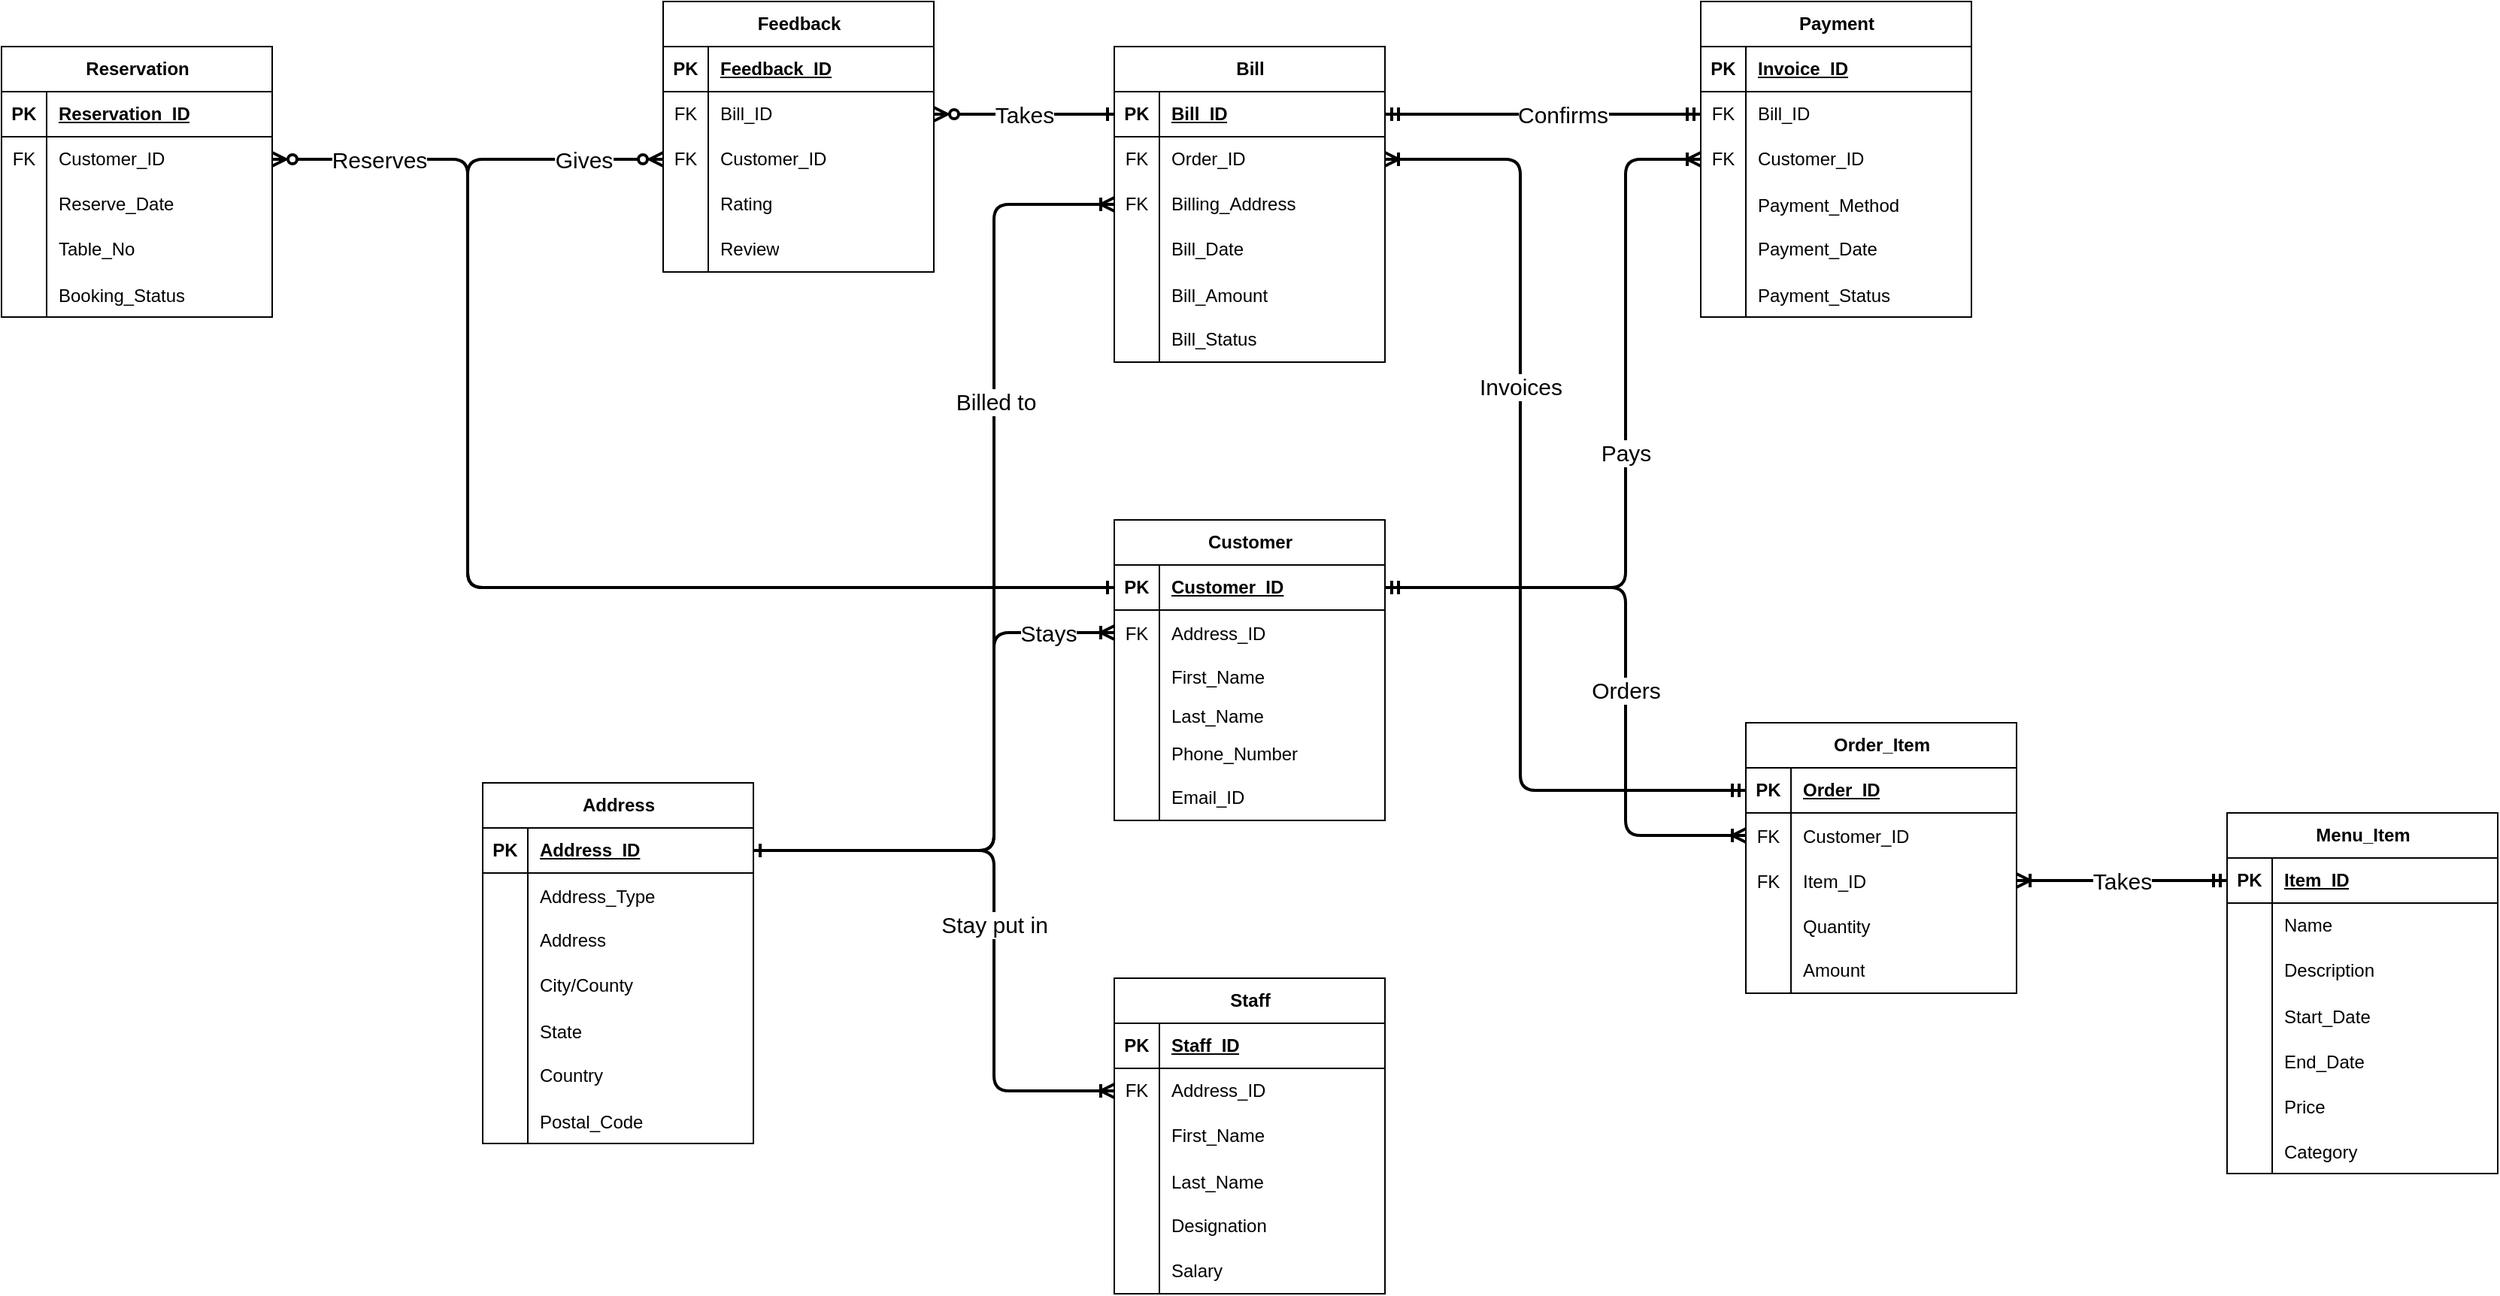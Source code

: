 <mxfile version="21.2.0" type="device">
  <diagram id="R2lEEEUBdFMjLlhIrx00" name="Page-1">
    <mxGraphModel dx="2551" dy="2036" grid="1" gridSize="10" guides="1" tooltips="1" connect="1" arrows="1" fold="1" page="1" pageScale="1" pageWidth="850" pageHeight="1100" math="0" shadow="0" extFonts="Permanent Marker^https://fonts.googleapis.com/css?family=Permanent+Marker">
      <root>
        <mxCell id="0" />
        <mxCell id="1" parent="0" />
        <mxCell id="0ojPQB8um-aYkgUhhwp--1" value="Customer" style="shape=table;startSize=30;container=1;collapsible=1;childLayout=tableLayout;fixedRows=1;rowLines=0;fontStyle=1;align=center;resizeLast=1;html=1;" vertex="1" parent="1">
          <mxGeometry x="-90" y="55" width="180" height="200" as="geometry" />
        </mxCell>
        <mxCell id="0ojPQB8um-aYkgUhhwp--2" value="" style="shape=tableRow;horizontal=0;startSize=0;swimlaneHead=0;swimlaneBody=0;fillColor=none;collapsible=0;dropTarget=0;points=[[0,0.5],[1,0.5]];portConstraint=eastwest;top=0;left=0;right=0;bottom=1;" vertex="1" parent="0ojPQB8um-aYkgUhhwp--1">
          <mxGeometry y="30" width="180" height="30" as="geometry" />
        </mxCell>
        <mxCell id="0ojPQB8um-aYkgUhhwp--3" value="PK" style="shape=partialRectangle;connectable=0;fillColor=none;top=0;left=0;bottom=0;right=0;fontStyle=1;overflow=hidden;whiteSpace=wrap;html=1;" vertex="1" parent="0ojPQB8um-aYkgUhhwp--2">
          <mxGeometry width="30" height="30" as="geometry">
            <mxRectangle width="30" height="30" as="alternateBounds" />
          </mxGeometry>
        </mxCell>
        <mxCell id="0ojPQB8um-aYkgUhhwp--4" value="Customer_ID" style="shape=partialRectangle;connectable=0;fillColor=none;top=0;left=0;bottom=0;right=0;align=left;spacingLeft=6;fontStyle=5;overflow=hidden;whiteSpace=wrap;html=1;" vertex="1" parent="0ojPQB8um-aYkgUhhwp--2">
          <mxGeometry x="30" width="150" height="30" as="geometry">
            <mxRectangle width="150" height="30" as="alternateBounds" />
          </mxGeometry>
        </mxCell>
        <mxCell id="0ojPQB8um-aYkgUhhwp--141" value="" style="shape=tableRow;horizontal=0;startSize=0;swimlaneHead=0;swimlaneBody=0;fillColor=none;collapsible=0;dropTarget=0;points=[[0,0.5],[1,0.5]];portConstraint=eastwest;top=0;left=0;right=0;bottom=0;" vertex="1" parent="0ojPQB8um-aYkgUhhwp--1">
          <mxGeometry y="60" width="180" height="30" as="geometry" />
        </mxCell>
        <mxCell id="0ojPQB8um-aYkgUhhwp--142" value="FK" style="shape=partialRectangle;connectable=0;fillColor=none;top=0;left=0;bottom=0;right=0;editable=1;overflow=hidden;" vertex="1" parent="0ojPQB8um-aYkgUhhwp--141">
          <mxGeometry width="30" height="30" as="geometry">
            <mxRectangle width="30" height="30" as="alternateBounds" />
          </mxGeometry>
        </mxCell>
        <mxCell id="0ojPQB8um-aYkgUhhwp--143" value="Address_ID" style="shape=partialRectangle;connectable=0;fillColor=none;top=0;left=0;bottom=0;right=0;align=left;spacingLeft=6;overflow=hidden;" vertex="1" parent="0ojPQB8um-aYkgUhhwp--141">
          <mxGeometry x="30" width="150" height="30" as="geometry">
            <mxRectangle width="150" height="30" as="alternateBounds" />
          </mxGeometry>
        </mxCell>
        <mxCell id="0ojPQB8um-aYkgUhhwp--5" value="" style="shape=tableRow;horizontal=0;startSize=0;swimlaneHead=0;swimlaneBody=0;fillColor=none;collapsible=0;dropTarget=0;points=[[0,0.5],[1,0.5]];portConstraint=eastwest;top=0;left=0;right=0;bottom=0;" vertex="1" parent="0ojPQB8um-aYkgUhhwp--1">
          <mxGeometry y="90" width="180" height="30" as="geometry" />
        </mxCell>
        <mxCell id="0ojPQB8um-aYkgUhhwp--6" value="" style="shape=partialRectangle;connectable=0;fillColor=none;top=0;left=0;bottom=0;right=0;editable=1;overflow=hidden;whiteSpace=wrap;html=1;" vertex="1" parent="0ojPQB8um-aYkgUhhwp--5">
          <mxGeometry width="30" height="30" as="geometry">
            <mxRectangle width="30" height="30" as="alternateBounds" />
          </mxGeometry>
        </mxCell>
        <mxCell id="0ojPQB8um-aYkgUhhwp--7" value="First_Name" style="shape=partialRectangle;connectable=0;fillColor=none;top=0;left=0;bottom=0;right=0;align=left;spacingLeft=6;overflow=hidden;whiteSpace=wrap;html=1;" vertex="1" parent="0ojPQB8um-aYkgUhhwp--5">
          <mxGeometry x="30" width="150" height="30" as="geometry">
            <mxRectangle width="150" height="30" as="alternateBounds" />
          </mxGeometry>
        </mxCell>
        <mxCell id="0ojPQB8um-aYkgUhhwp--138" value="" style="shape=tableRow;horizontal=0;startSize=0;swimlaneHead=0;swimlaneBody=0;fillColor=none;collapsible=0;dropTarget=0;points=[[0,0.5],[1,0.5]];portConstraint=eastwest;top=0;left=0;right=0;bottom=0;" vertex="1" parent="0ojPQB8um-aYkgUhhwp--1">
          <mxGeometry y="120" width="180" height="20" as="geometry" />
        </mxCell>
        <mxCell id="0ojPQB8um-aYkgUhhwp--139" value="" style="shape=partialRectangle;connectable=0;fillColor=none;top=0;left=0;bottom=0;right=0;editable=1;overflow=hidden;" vertex="1" parent="0ojPQB8um-aYkgUhhwp--138">
          <mxGeometry width="30" height="20" as="geometry">
            <mxRectangle width="30" height="20" as="alternateBounds" />
          </mxGeometry>
        </mxCell>
        <mxCell id="0ojPQB8um-aYkgUhhwp--140" value="Last_Name" style="shape=partialRectangle;connectable=0;fillColor=none;top=0;left=0;bottom=0;right=0;align=left;spacingLeft=6;overflow=hidden;" vertex="1" parent="0ojPQB8um-aYkgUhhwp--138">
          <mxGeometry x="30" width="150" height="20" as="geometry">
            <mxRectangle width="150" height="20" as="alternateBounds" />
          </mxGeometry>
        </mxCell>
        <mxCell id="0ojPQB8um-aYkgUhhwp--150" value="" style="shape=tableRow;horizontal=0;startSize=0;swimlaneHead=0;swimlaneBody=0;fillColor=none;collapsible=0;dropTarget=0;points=[[0,0.5],[1,0.5]];portConstraint=eastwest;top=0;left=0;right=0;bottom=0;" vertex="1" parent="0ojPQB8um-aYkgUhhwp--1">
          <mxGeometry y="140" width="180" height="30" as="geometry" />
        </mxCell>
        <mxCell id="0ojPQB8um-aYkgUhhwp--151" value="" style="shape=partialRectangle;connectable=0;fillColor=none;top=0;left=0;bottom=0;right=0;editable=1;overflow=hidden;" vertex="1" parent="0ojPQB8um-aYkgUhhwp--150">
          <mxGeometry width="30" height="30" as="geometry">
            <mxRectangle width="30" height="30" as="alternateBounds" />
          </mxGeometry>
        </mxCell>
        <mxCell id="0ojPQB8um-aYkgUhhwp--152" value="Phone_Number" style="shape=partialRectangle;connectable=0;fillColor=none;top=0;left=0;bottom=0;right=0;align=left;spacingLeft=6;overflow=hidden;" vertex="1" parent="0ojPQB8um-aYkgUhhwp--150">
          <mxGeometry x="30" width="150" height="30" as="geometry">
            <mxRectangle width="150" height="30" as="alternateBounds" />
          </mxGeometry>
        </mxCell>
        <mxCell id="0ojPQB8um-aYkgUhhwp--11" value="" style="shape=tableRow;horizontal=0;startSize=0;swimlaneHead=0;swimlaneBody=0;fillColor=none;collapsible=0;dropTarget=0;points=[[0,0.5],[1,0.5]];portConstraint=eastwest;top=0;left=0;right=0;bottom=0;" vertex="1" parent="0ojPQB8um-aYkgUhhwp--1">
          <mxGeometry y="170" width="180" height="30" as="geometry" />
        </mxCell>
        <mxCell id="0ojPQB8um-aYkgUhhwp--12" value="" style="shape=partialRectangle;connectable=0;fillColor=none;top=0;left=0;bottom=0;right=0;editable=1;overflow=hidden;whiteSpace=wrap;html=1;" vertex="1" parent="0ojPQB8um-aYkgUhhwp--11">
          <mxGeometry width="30" height="30" as="geometry">
            <mxRectangle width="30" height="30" as="alternateBounds" />
          </mxGeometry>
        </mxCell>
        <mxCell id="0ojPQB8um-aYkgUhhwp--13" value="Email_ID" style="shape=partialRectangle;connectable=0;fillColor=none;top=0;left=0;bottom=0;right=0;align=left;spacingLeft=6;overflow=hidden;whiteSpace=wrap;html=1;" vertex="1" parent="0ojPQB8um-aYkgUhhwp--11">
          <mxGeometry x="30" width="150" height="30" as="geometry">
            <mxRectangle width="150" height="30" as="alternateBounds" />
          </mxGeometry>
        </mxCell>
        <mxCell id="0ojPQB8um-aYkgUhhwp--14" value="Menu_Item" style="shape=table;startSize=30;container=1;collapsible=1;childLayout=tableLayout;fixedRows=1;rowLines=0;fontStyle=1;align=center;resizeLast=1;html=1;" vertex="1" parent="1">
          <mxGeometry x="650" y="250" width="180" height="240" as="geometry" />
        </mxCell>
        <mxCell id="0ojPQB8um-aYkgUhhwp--15" value="" style="shape=tableRow;horizontal=0;startSize=0;swimlaneHead=0;swimlaneBody=0;fillColor=none;collapsible=0;dropTarget=0;points=[[0,0.5],[1,0.5]];portConstraint=eastwest;top=0;left=0;right=0;bottom=1;" vertex="1" parent="0ojPQB8um-aYkgUhhwp--14">
          <mxGeometry y="30" width="180" height="30" as="geometry" />
        </mxCell>
        <mxCell id="0ojPQB8um-aYkgUhhwp--16" value="PK" style="shape=partialRectangle;connectable=0;fillColor=none;top=0;left=0;bottom=0;right=0;fontStyle=1;overflow=hidden;whiteSpace=wrap;html=1;" vertex="1" parent="0ojPQB8um-aYkgUhhwp--15">
          <mxGeometry width="30" height="30" as="geometry">
            <mxRectangle width="30" height="30" as="alternateBounds" />
          </mxGeometry>
        </mxCell>
        <mxCell id="0ojPQB8um-aYkgUhhwp--17" value="Item_ID" style="shape=partialRectangle;connectable=0;fillColor=none;top=0;left=0;bottom=0;right=0;align=left;spacingLeft=6;fontStyle=5;overflow=hidden;whiteSpace=wrap;html=1;" vertex="1" parent="0ojPQB8um-aYkgUhhwp--15">
          <mxGeometry x="30" width="150" height="30" as="geometry">
            <mxRectangle width="150" height="30" as="alternateBounds" />
          </mxGeometry>
        </mxCell>
        <mxCell id="0ojPQB8um-aYkgUhhwp--21" value="" style="shape=tableRow;horizontal=0;startSize=0;swimlaneHead=0;swimlaneBody=0;fillColor=none;collapsible=0;dropTarget=0;points=[[0,0.5],[1,0.5]];portConstraint=eastwest;top=0;left=0;right=0;bottom=0;" vertex="1" parent="0ojPQB8um-aYkgUhhwp--14">
          <mxGeometry y="60" width="180" height="30" as="geometry" />
        </mxCell>
        <mxCell id="0ojPQB8um-aYkgUhhwp--22" value="" style="shape=partialRectangle;connectable=0;fillColor=none;top=0;left=0;bottom=0;right=0;editable=1;overflow=hidden;whiteSpace=wrap;html=1;" vertex="1" parent="0ojPQB8um-aYkgUhhwp--21">
          <mxGeometry width="30" height="30" as="geometry">
            <mxRectangle width="30" height="30" as="alternateBounds" />
          </mxGeometry>
        </mxCell>
        <mxCell id="0ojPQB8um-aYkgUhhwp--23" value="Name" style="shape=partialRectangle;connectable=0;fillColor=none;top=0;left=0;bottom=0;right=0;align=left;spacingLeft=6;overflow=hidden;whiteSpace=wrap;html=1;" vertex="1" parent="0ojPQB8um-aYkgUhhwp--21">
          <mxGeometry x="30" width="150" height="30" as="geometry">
            <mxRectangle width="150" height="30" as="alternateBounds" />
          </mxGeometry>
        </mxCell>
        <mxCell id="0ojPQB8um-aYkgUhhwp--24" value="" style="shape=tableRow;horizontal=0;startSize=0;swimlaneHead=0;swimlaneBody=0;fillColor=none;collapsible=0;dropTarget=0;points=[[0,0.5],[1,0.5]];portConstraint=eastwest;top=0;left=0;right=0;bottom=0;" vertex="1" parent="0ojPQB8um-aYkgUhhwp--14">
          <mxGeometry y="90" width="180" height="30" as="geometry" />
        </mxCell>
        <mxCell id="0ojPQB8um-aYkgUhhwp--25" value="" style="shape=partialRectangle;connectable=0;fillColor=none;top=0;left=0;bottom=0;right=0;editable=1;overflow=hidden;whiteSpace=wrap;html=1;" vertex="1" parent="0ojPQB8um-aYkgUhhwp--24">
          <mxGeometry width="30" height="30" as="geometry">
            <mxRectangle width="30" height="30" as="alternateBounds" />
          </mxGeometry>
        </mxCell>
        <mxCell id="0ojPQB8um-aYkgUhhwp--26" value="Description" style="shape=partialRectangle;connectable=0;fillColor=none;top=0;left=0;bottom=0;right=0;align=left;spacingLeft=6;overflow=hidden;whiteSpace=wrap;html=1;" vertex="1" parent="0ojPQB8um-aYkgUhhwp--24">
          <mxGeometry x="30" width="150" height="30" as="geometry">
            <mxRectangle width="150" height="30" as="alternateBounds" />
          </mxGeometry>
        </mxCell>
        <mxCell id="0ojPQB8um-aYkgUhhwp--262" value="" style="shape=tableRow;horizontal=0;startSize=0;swimlaneHead=0;swimlaneBody=0;fillColor=none;collapsible=0;dropTarget=0;points=[[0,0.5],[1,0.5]];portConstraint=eastwest;top=0;left=0;right=0;bottom=0;" vertex="1" parent="0ojPQB8um-aYkgUhhwp--14">
          <mxGeometry y="120" width="180" height="30" as="geometry" />
        </mxCell>
        <mxCell id="0ojPQB8um-aYkgUhhwp--263" value="" style="shape=partialRectangle;connectable=0;fillColor=none;top=0;left=0;bottom=0;right=0;editable=1;overflow=hidden;" vertex="1" parent="0ojPQB8um-aYkgUhhwp--262">
          <mxGeometry width="30" height="30" as="geometry">
            <mxRectangle width="30" height="30" as="alternateBounds" />
          </mxGeometry>
        </mxCell>
        <mxCell id="0ojPQB8um-aYkgUhhwp--264" value="Start_Date" style="shape=partialRectangle;connectable=0;fillColor=none;top=0;left=0;bottom=0;right=0;align=left;spacingLeft=6;overflow=hidden;" vertex="1" parent="0ojPQB8um-aYkgUhhwp--262">
          <mxGeometry x="30" width="150" height="30" as="geometry">
            <mxRectangle width="150" height="30" as="alternateBounds" />
          </mxGeometry>
        </mxCell>
        <mxCell id="0ojPQB8um-aYkgUhhwp--265" value="" style="shape=tableRow;horizontal=0;startSize=0;swimlaneHead=0;swimlaneBody=0;fillColor=none;collapsible=0;dropTarget=0;points=[[0,0.5],[1,0.5]];portConstraint=eastwest;top=0;left=0;right=0;bottom=0;" vertex="1" parent="0ojPQB8um-aYkgUhhwp--14">
          <mxGeometry y="150" width="180" height="30" as="geometry" />
        </mxCell>
        <mxCell id="0ojPQB8um-aYkgUhhwp--266" value="" style="shape=partialRectangle;connectable=0;fillColor=none;top=0;left=0;bottom=0;right=0;editable=1;overflow=hidden;" vertex="1" parent="0ojPQB8um-aYkgUhhwp--265">
          <mxGeometry width="30" height="30" as="geometry">
            <mxRectangle width="30" height="30" as="alternateBounds" />
          </mxGeometry>
        </mxCell>
        <mxCell id="0ojPQB8um-aYkgUhhwp--267" value="End_Date" style="shape=partialRectangle;connectable=0;fillColor=none;top=0;left=0;bottom=0;right=0;align=left;spacingLeft=6;overflow=hidden;" vertex="1" parent="0ojPQB8um-aYkgUhhwp--265">
          <mxGeometry x="30" width="150" height="30" as="geometry">
            <mxRectangle width="150" height="30" as="alternateBounds" />
          </mxGeometry>
        </mxCell>
        <mxCell id="0ojPQB8um-aYkgUhhwp--27" value="" style="shape=tableRow;horizontal=0;startSize=0;swimlaneHead=0;swimlaneBody=0;fillColor=none;collapsible=0;dropTarget=0;points=[[0,0.5],[1,0.5]];portConstraint=eastwest;top=0;left=0;right=0;bottom=0;" vertex="1" parent="0ojPQB8um-aYkgUhhwp--14">
          <mxGeometry y="180" width="180" height="30" as="geometry" />
        </mxCell>
        <mxCell id="0ojPQB8um-aYkgUhhwp--28" value="" style="shape=partialRectangle;connectable=0;fillColor=none;top=0;left=0;bottom=0;right=0;editable=1;overflow=hidden;" vertex="1" parent="0ojPQB8um-aYkgUhhwp--27">
          <mxGeometry width="30" height="30" as="geometry">
            <mxRectangle width="30" height="30" as="alternateBounds" />
          </mxGeometry>
        </mxCell>
        <mxCell id="0ojPQB8um-aYkgUhhwp--29" value="Price" style="shape=partialRectangle;connectable=0;fillColor=none;top=0;left=0;bottom=0;right=0;align=left;spacingLeft=6;overflow=hidden;" vertex="1" parent="0ojPQB8um-aYkgUhhwp--27">
          <mxGeometry x="30" width="150" height="30" as="geometry">
            <mxRectangle width="150" height="30" as="alternateBounds" />
          </mxGeometry>
        </mxCell>
        <mxCell id="0ojPQB8um-aYkgUhhwp--30" value="" style="shape=tableRow;horizontal=0;startSize=0;swimlaneHead=0;swimlaneBody=0;fillColor=none;collapsible=0;dropTarget=0;points=[[0,0.5],[1,0.5]];portConstraint=eastwest;top=0;left=0;right=0;bottom=0;" vertex="1" parent="0ojPQB8um-aYkgUhhwp--14">
          <mxGeometry y="210" width="180" height="30" as="geometry" />
        </mxCell>
        <mxCell id="0ojPQB8um-aYkgUhhwp--31" value="" style="shape=partialRectangle;connectable=0;fillColor=none;top=0;left=0;bottom=0;right=0;editable=1;overflow=hidden;" vertex="1" parent="0ojPQB8um-aYkgUhhwp--30">
          <mxGeometry width="30" height="30" as="geometry">
            <mxRectangle width="30" height="30" as="alternateBounds" />
          </mxGeometry>
        </mxCell>
        <mxCell id="0ojPQB8um-aYkgUhhwp--32" value="Category" style="shape=partialRectangle;connectable=0;fillColor=none;top=0;left=0;bottom=0;right=0;align=left;spacingLeft=6;overflow=hidden;" vertex="1" parent="0ojPQB8um-aYkgUhhwp--30">
          <mxGeometry x="30" width="150" height="30" as="geometry">
            <mxRectangle width="150" height="30" as="alternateBounds" />
          </mxGeometry>
        </mxCell>
        <mxCell id="0ojPQB8um-aYkgUhhwp--33" value="Staff" style="shape=table;startSize=30;container=1;collapsible=1;childLayout=tableLayout;fixedRows=1;rowLines=0;fontStyle=1;align=center;resizeLast=1;html=1;" vertex="1" parent="1">
          <mxGeometry x="-90" y="360" width="180" height="210" as="geometry" />
        </mxCell>
        <mxCell id="0ojPQB8um-aYkgUhhwp--34" value="" style="shape=tableRow;horizontal=0;startSize=0;swimlaneHead=0;swimlaneBody=0;fillColor=none;collapsible=0;dropTarget=0;points=[[0,0.5],[1,0.5]];portConstraint=eastwest;top=0;left=0;right=0;bottom=1;" vertex="1" parent="0ojPQB8um-aYkgUhhwp--33">
          <mxGeometry y="30" width="180" height="30" as="geometry" />
        </mxCell>
        <mxCell id="0ojPQB8um-aYkgUhhwp--35" value="PK" style="shape=partialRectangle;connectable=0;fillColor=none;top=0;left=0;bottom=0;right=0;fontStyle=1;overflow=hidden;whiteSpace=wrap;html=1;" vertex="1" parent="0ojPQB8um-aYkgUhhwp--34">
          <mxGeometry width="30" height="30" as="geometry">
            <mxRectangle width="30" height="30" as="alternateBounds" />
          </mxGeometry>
        </mxCell>
        <mxCell id="0ojPQB8um-aYkgUhhwp--36" value="Staff_ID" style="shape=partialRectangle;connectable=0;fillColor=none;top=0;left=0;bottom=0;right=0;align=left;spacingLeft=6;fontStyle=5;overflow=hidden;whiteSpace=wrap;html=1;" vertex="1" parent="0ojPQB8um-aYkgUhhwp--34">
          <mxGeometry x="30" width="150" height="30" as="geometry">
            <mxRectangle width="150" height="30" as="alternateBounds" />
          </mxGeometry>
        </mxCell>
        <mxCell id="0ojPQB8um-aYkgUhhwp--178" value="" style="shape=tableRow;horizontal=0;startSize=0;swimlaneHead=0;swimlaneBody=0;fillColor=none;collapsible=0;dropTarget=0;points=[[0,0.5],[1,0.5]];portConstraint=eastwest;top=0;left=0;right=0;bottom=0;" vertex="1" parent="0ojPQB8um-aYkgUhhwp--33">
          <mxGeometry y="60" width="180" height="30" as="geometry" />
        </mxCell>
        <mxCell id="0ojPQB8um-aYkgUhhwp--179" value="FK" style="shape=partialRectangle;connectable=0;fillColor=none;top=0;left=0;bottom=0;right=0;fontStyle=0;overflow=hidden;whiteSpace=wrap;html=1;" vertex="1" parent="0ojPQB8um-aYkgUhhwp--178">
          <mxGeometry width="30" height="30" as="geometry">
            <mxRectangle width="30" height="30" as="alternateBounds" />
          </mxGeometry>
        </mxCell>
        <mxCell id="0ojPQB8um-aYkgUhhwp--180" value="Address_ID" style="shape=partialRectangle;connectable=0;fillColor=none;top=0;left=0;bottom=0;right=0;align=left;spacingLeft=6;fontStyle=0;overflow=hidden;whiteSpace=wrap;html=1;" vertex="1" parent="0ojPQB8um-aYkgUhhwp--178">
          <mxGeometry x="30" width="150" height="30" as="geometry">
            <mxRectangle width="150" height="30" as="alternateBounds" />
          </mxGeometry>
        </mxCell>
        <mxCell id="0ojPQB8um-aYkgUhhwp--37" value="" style="shape=tableRow;horizontal=0;startSize=0;swimlaneHead=0;swimlaneBody=0;fillColor=none;collapsible=0;dropTarget=0;points=[[0,0.5],[1,0.5]];portConstraint=eastwest;top=0;left=0;right=0;bottom=0;" vertex="1" parent="0ojPQB8um-aYkgUhhwp--33">
          <mxGeometry y="90" width="180" height="30" as="geometry" />
        </mxCell>
        <mxCell id="0ojPQB8um-aYkgUhhwp--38" value="" style="shape=partialRectangle;connectable=0;fillColor=none;top=0;left=0;bottom=0;right=0;editable=1;overflow=hidden;whiteSpace=wrap;html=1;" vertex="1" parent="0ojPQB8um-aYkgUhhwp--37">
          <mxGeometry width="30" height="30" as="geometry">
            <mxRectangle width="30" height="30" as="alternateBounds" />
          </mxGeometry>
        </mxCell>
        <mxCell id="0ojPQB8um-aYkgUhhwp--39" value="First_Name" style="shape=partialRectangle;connectable=0;fillColor=none;top=0;left=0;bottom=0;right=0;align=left;spacingLeft=6;overflow=hidden;whiteSpace=wrap;html=1;" vertex="1" parent="0ojPQB8um-aYkgUhhwp--37">
          <mxGeometry x="30" width="150" height="30" as="geometry">
            <mxRectangle width="150" height="30" as="alternateBounds" />
          </mxGeometry>
        </mxCell>
        <mxCell id="0ojPQB8um-aYkgUhhwp--156" value="" style="shape=tableRow;horizontal=0;startSize=0;swimlaneHead=0;swimlaneBody=0;fillColor=none;collapsible=0;dropTarget=0;points=[[0,0.5],[1,0.5]];portConstraint=eastwest;top=0;left=0;right=0;bottom=0;" vertex="1" parent="0ojPQB8um-aYkgUhhwp--33">
          <mxGeometry y="120" width="180" height="30" as="geometry" />
        </mxCell>
        <mxCell id="0ojPQB8um-aYkgUhhwp--157" value="" style="shape=partialRectangle;connectable=0;fillColor=none;top=0;left=0;bottom=0;right=0;editable=1;overflow=hidden;" vertex="1" parent="0ojPQB8um-aYkgUhhwp--156">
          <mxGeometry width="30" height="30" as="geometry">
            <mxRectangle width="30" height="30" as="alternateBounds" />
          </mxGeometry>
        </mxCell>
        <mxCell id="0ojPQB8um-aYkgUhhwp--158" value="Last_Name" style="shape=partialRectangle;connectable=0;fillColor=none;top=0;left=0;bottom=0;right=0;align=left;spacingLeft=6;overflow=hidden;" vertex="1" parent="0ojPQB8um-aYkgUhhwp--156">
          <mxGeometry x="30" width="150" height="30" as="geometry">
            <mxRectangle width="150" height="30" as="alternateBounds" />
          </mxGeometry>
        </mxCell>
        <mxCell id="0ojPQB8um-aYkgUhhwp--40" value="" style="shape=tableRow;horizontal=0;startSize=0;swimlaneHead=0;swimlaneBody=0;fillColor=none;collapsible=0;dropTarget=0;points=[[0,0.5],[1,0.5]];portConstraint=eastwest;top=0;left=0;right=0;bottom=0;" vertex="1" parent="0ojPQB8um-aYkgUhhwp--33">
          <mxGeometry y="150" width="180" height="30" as="geometry" />
        </mxCell>
        <mxCell id="0ojPQB8um-aYkgUhhwp--41" value="" style="shape=partialRectangle;connectable=0;fillColor=none;top=0;left=0;bottom=0;right=0;editable=1;overflow=hidden;whiteSpace=wrap;html=1;" vertex="1" parent="0ojPQB8um-aYkgUhhwp--40">
          <mxGeometry width="30" height="30" as="geometry">
            <mxRectangle width="30" height="30" as="alternateBounds" />
          </mxGeometry>
        </mxCell>
        <mxCell id="0ojPQB8um-aYkgUhhwp--42" value="Designation" style="shape=partialRectangle;connectable=0;fillColor=none;top=0;left=0;bottom=0;right=0;align=left;spacingLeft=6;overflow=hidden;whiteSpace=wrap;html=1;" vertex="1" parent="0ojPQB8um-aYkgUhhwp--40">
          <mxGeometry x="30" width="150" height="30" as="geometry">
            <mxRectangle width="150" height="30" as="alternateBounds" />
          </mxGeometry>
        </mxCell>
        <mxCell id="0ojPQB8um-aYkgUhhwp--43" value="" style="shape=tableRow;horizontal=0;startSize=0;swimlaneHead=0;swimlaneBody=0;fillColor=none;collapsible=0;dropTarget=0;points=[[0,0.5],[1,0.5]];portConstraint=eastwest;top=0;left=0;right=0;bottom=0;" vertex="1" parent="0ojPQB8um-aYkgUhhwp--33">
          <mxGeometry y="180" width="180" height="30" as="geometry" />
        </mxCell>
        <mxCell id="0ojPQB8um-aYkgUhhwp--44" value="" style="shape=partialRectangle;connectable=0;fillColor=none;top=0;left=0;bottom=0;right=0;editable=1;overflow=hidden;whiteSpace=wrap;html=1;" vertex="1" parent="0ojPQB8um-aYkgUhhwp--43">
          <mxGeometry width="30" height="30" as="geometry">
            <mxRectangle width="30" height="30" as="alternateBounds" />
          </mxGeometry>
        </mxCell>
        <mxCell id="0ojPQB8um-aYkgUhhwp--45" value="Salary" style="shape=partialRectangle;connectable=0;fillColor=none;top=0;left=0;bottom=0;right=0;align=left;spacingLeft=6;overflow=hidden;whiteSpace=wrap;html=1;" vertex="1" parent="0ojPQB8um-aYkgUhhwp--43">
          <mxGeometry x="30" width="150" height="30" as="geometry">
            <mxRectangle width="150" height="30" as="alternateBounds" />
          </mxGeometry>
        </mxCell>
        <mxCell id="0ojPQB8um-aYkgUhhwp--52" value="Order_Item" style="shape=table;startSize=30;container=1;collapsible=1;childLayout=tableLayout;fixedRows=1;rowLines=0;fontStyle=1;align=center;resizeLast=1;html=1;" vertex="1" parent="1">
          <mxGeometry x="330" y="190" width="180" height="180" as="geometry" />
        </mxCell>
        <mxCell id="0ojPQB8um-aYkgUhhwp--53" value="" style="shape=tableRow;horizontal=0;startSize=0;swimlaneHead=0;swimlaneBody=0;fillColor=none;collapsible=0;dropTarget=0;points=[[0,0.5],[1,0.5]];portConstraint=eastwest;top=0;left=0;right=0;bottom=1;" vertex="1" parent="0ojPQB8um-aYkgUhhwp--52">
          <mxGeometry y="30" width="180" height="30" as="geometry" />
        </mxCell>
        <mxCell id="0ojPQB8um-aYkgUhhwp--54" value="PK" style="shape=partialRectangle;connectable=0;fillColor=none;top=0;left=0;bottom=0;right=0;fontStyle=1;overflow=hidden;whiteSpace=wrap;html=1;" vertex="1" parent="0ojPQB8um-aYkgUhhwp--53">
          <mxGeometry width="30" height="30" as="geometry">
            <mxRectangle width="30" height="30" as="alternateBounds" />
          </mxGeometry>
        </mxCell>
        <mxCell id="0ojPQB8um-aYkgUhhwp--55" value="Order_ID" style="shape=partialRectangle;connectable=0;fillColor=none;top=0;left=0;bottom=0;right=0;align=left;spacingLeft=6;fontStyle=5;overflow=hidden;whiteSpace=wrap;html=1;" vertex="1" parent="0ojPQB8um-aYkgUhhwp--53">
          <mxGeometry x="30" width="150" height="30" as="geometry">
            <mxRectangle width="150" height="30" as="alternateBounds" />
          </mxGeometry>
        </mxCell>
        <mxCell id="0ojPQB8um-aYkgUhhwp--78" value="" style="shape=tableRow;horizontal=0;startSize=0;swimlaneHead=0;swimlaneBody=0;fillColor=none;collapsible=0;dropTarget=0;points=[[0,0.5],[1,0.5]];portConstraint=eastwest;top=0;left=0;right=0;bottom=0;" vertex="1" parent="0ojPQB8um-aYkgUhhwp--52">
          <mxGeometry y="60" width="180" height="30" as="geometry" />
        </mxCell>
        <mxCell id="0ojPQB8um-aYkgUhhwp--79" value="FK" style="shape=partialRectangle;connectable=0;fillColor=none;top=0;left=0;bottom=0;right=0;editable=1;overflow=hidden;" vertex="1" parent="0ojPQB8um-aYkgUhhwp--78">
          <mxGeometry width="30" height="30" as="geometry">
            <mxRectangle width="30" height="30" as="alternateBounds" />
          </mxGeometry>
        </mxCell>
        <mxCell id="0ojPQB8um-aYkgUhhwp--80" value="Customer_ID" style="shape=partialRectangle;connectable=0;fillColor=none;top=0;left=0;bottom=0;right=0;align=left;spacingLeft=6;overflow=hidden;" vertex="1" parent="0ojPQB8um-aYkgUhhwp--78">
          <mxGeometry x="30" width="150" height="30" as="geometry">
            <mxRectangle width="150" height="30" as="alternateBounds" />
          </mxGeometry>
        </mxCell>
        <mxCell id="0ojPQB8um-aYkgUhhwp--116" value="" style="shape=tableRow;horizontal=0;startSize=0;swimlaneHead=0;swimlaneBody=0;fillColor=none;collapsible=0;dropTarget=0;points=[[0,0.5],[1,0.5]];portConstraint=eastwest;top=0;left=0;right=0;bottom=0;" vertex="1" parent="0ojPQB8um-aYkgUhhwp--52">
          <mxGeometry y="90" width="180" height="30" as="geometry" />
        </mxCell>
        <mxCell id="0ojPQB8um-aYkgUhhwp--117" value="FK" style="shape=partialRectangle;connectable=0;fillColor=none;top=0;left=0;bottom=0;right=0;editable=1;overflow=hidden;" vertex="1" parent="0ojPQB8um-aYkgUhhwp--116">
          <mxGeometry width="30" height="30" as="geometry">
            <mxRectangle width="30" height="30" as="alternateBounds" />
          </mxGeometry>
        </mxCell>
        <mxCell id="0ojPQB8um-aYkgUhhwp--118" value="Item_ID" style="shape=partialRectangle;connectable=0;fillColor=none;top=0;left=0;bottom=0;right=0;align=left;spacingLeft=6;overflow=hidden;" vertex="1" parent="0ojPQB8um-aYkgUhhwp--116">
          <mxGeometry x="30" width="150" height="30" as="geometry">
            <mxRectangle width="150" height="30" as="alternateBounds" />
          </mxGeometry>
        </mxCell>
        <mxCell id="0ojPQB8um-aYkgUhhwp--119" value="" style="shape=tableRow;horizontal=0;startSize=0;swimlaneHead=0;swimlaneBody=0;fillColor=none;collapsible=0;dropTarget=0;points=[[0,0.5],[1,0.5]];portConstraint=eastwest;top=0;left=0;right=0;bottom=0;" vertex="1" parent="0ojPQB8um-aYkgUhhwp--52">
          <mxGeometry y="120" width="180" height="30" as="geometry" />
        </mxCell>
        <mxCell id="0ojPQB8um-aYkgUhhwp--120" value="" style="shape=partialRectangle;connectable=0;fillColor=none;top=0;left=0;bottom=0;right=0;editable=1;overflow=hidden;" vertex="1" parent="0ojPQB8um-aYkgUhhwp--119">
          <mxGeometry width="30" height="30" as="geometry">
            <mxRectangle width="30" height="30" as="alternateBounds" />
          </mxGeometry>
        </mxCell>
        <mxCell id="0ojPQB8um-aYkgUhhwp--121" value="Quantity" style="shape=partialRectangle;connectable=0;fillColor=none;top=0;left=0;bottom=0;right=0;align=left;spacingLeft=6;overflow=hidden;" vertex="1" parent="0ojPQB8um-aYkgUhhwp--119">
          <mxGeometry x="30" width="150" height="30" as="geometry">
            <mxRectangle width="150" height="30" as="alternateBounds" />
          </mxGeometry>
        </mxCell>
        <mxCell id="0ojPQB8um-aYkgUhhwp--59" value="" style="shape=tableRow;horizontal=0;startSize=0;swimlaneHead=0;swimlaneBody=0;fillColor=none;collapsible=0;dropTarget=0;points=[[0,0.5],[1,0.5]];portConstraint=eastwest;top=0;left=0;right=0;bottom=0;" vertex="1" parent="0ojPQB8um-aYkgUhhwp--52">
          <mxGeometry y="150" width="180" height="30" as="geometry" />
        </mxCell>
        <mxCell id="0ojPQB8um-aYkgUhhwp--60" value="" style="shape=partialRectangle;connectable=0;fillColor=none;top=0;left=0;bottom=0;right=0;editable=1;overflow=hidden;whiteSpace=wrap;html=1;" vertex="1" parent="0ojPQB8um-aYkgUhhwp--59">
          <mxGeometry width="30" height="30" as="geometry">
            <mxRectangle width="30" height="30" as="alternateBounds" />
          </mxGeometry>
        </mxCell>
        <mxCell id="0ojPQB8um-aYkgUhhwp--61" value="Amount" style="shape=partialRectangle;connectable=0;fillColor=none;top=0;left=0;bottom=0;right=0;align=left;spacingLeft=6;overflow=hidden;whiteSpace=wrap;html=1;" vertex="1" parent="0ojPQB8um-aYkgUhhwp--59">
          <mxGeometry x="30" width="150" height="30" as="geometry">
            <mxRectangle width="150" height="30" as="alternateBounds" />
          </mxGeometry>
        </mxCell>
        <mxCell id="0ojPQB8um-aYkgUhhwp--84" value="Bill" style="shape=table;startSize=30;container=1;collapsible=1;childLayout=tableLayout;fixedRows=1;rowLines=0;fontStyle=1;align=center;resizeLast=1;html=1;" vertex="1" parent="1">
          <mxGeometry x="-90" y="-260" width="180" height="210" as="geometry" />
        </mxCell>
        <mxCell id="0ojPQB8um-aYkgUhhwp--85" value="" style="shape=tableRow;horizontal=0;startSize=0;swimlaneHead=0;swimlaneBody=0;fillColor=none;collapsible=0;dropTarget=0;points=[[0,0.5],[1,0.5]];portConstraint=eastwest;top=0;left=0;right=0;bottom=1;" vertex="1" parent="0ojPQB8um-aYkgUhhwp--84">
          <mxGeometry y="30" width="180" height="30" as="geometry" />
        </mxCell>
        <mxCell id="0ojPQB8um-aYkgUhhwp--86" value="PK" style="shape=partialRectangle;connectable=0;fillColor=none;top=0;left=0;bottom=0;right=0;fontStyle=1;overflow=hidden;whiteSpace=wrap;html=1;" vertex="1" parent="0ojPQB8um-aYkgUhhwp--85">
          <mxGeometry width="30" height="30" as="geometry">
            <mxRectangle width="30" height="30" as="alternateBounds" />
          </mxGeometry>
        </mxCell>
        <mxCell id="0ojPQB8um-aYkgUhhwp--87" value="Bill_ID" style="shape=partialRectangle;connectable=0;fillColor=none;top=0;left=0;bottom=0;right=0;align=left;spacingLeft=6;fontStyle=5;overflow=hidden;whiteSpace=wrap;html=1;" vertex="1" parent="0ojPQB8um-aYkgUhhwp--85">
          <mxGeometry x="30" width="150" height="30" as="geometry">
            <mxRectangle width="150" height="30" as="alternateBounds" />
          </mxGeometry>
        </mxCell>
        <mxCell id="0ojPQB8um-aYkgUhhwp--88" value="" style="shape=tableRow;horizontal=0;startSize=0;swimlaneHead=0;swimlaneBody=0;fillColor=none;collapsible=0;dropTarget=0;points=[[0,0.5],[1,0.5]];portConstraint=eastwest;top=0;left=0;right=0;bottom=0;" vertex="1" parent="0ojPQB8um-aYkgUhhwp--84">
          <mxGeometry y="60" width="180" height="30" as="geometry" />
        </mxCell>
        <mxCell id="0ojPQB8um-aYkgUhhwp--89" value="FK" style="shape=partialRectangle;connectable=0;fillColor=none;top=0;left=0;bottom=0;right=0;editable=1;overflow=hidden;whiteSpace=wrap;html=1;" vertex="1" parent="0ojPQB8um-aYkgUhhwp--88">
          <mxGeometry width="30" height="30" as="geometry">
            <mxRectangle width="30" height="30" as="alternateBounds" />
          </mxGeometry>
        </mxCell>
        <mxCell id="0ojPQB8um-aYkgUhhwp--90" value="Order_ID" style="shape=partialRectangle;connectable=0;fillColor=none;top=0;left=0;bottom=0;right=0;align=left;spacingLeft=6;overflow=hidden;whiteSpace=wrap;html=1;" vertex="1" parent="0ojPQB8um-aYkgUhhwp--88">
          <mxGeometry x="30" width="150" height="30" as="geometry">
            <mxRectangle width="150" height="30" as="alternateBounds" />
          </mxGeometry>
        </mxCell>
        <mxCell id="0ojPQB8um-aYkgUhhwp--205" value="" style="shape=tableRow;horizontal=0;startSize=0;swimlaneHead=0;swimlaneBody=0;fillColor=none;collapsible=0;dropTarget=0;points=[[0,0.5],[1,0.5]];portConstraint=eastwest;top=0;left=0;right=0;bottom=0;" vertex="1" parent="0ojPQB8um-aYkgUhhwp--84">
          <mxGeometry y="90" width="180" height="30" as="geometry" />
        </mxCell>
        <mxCell id="0ojPQB8um-aYkgUhhwp--206" value="FK" style="shape=partialRectangle;connectable=0;fillColor=none;top=0;left=0;bottom=0;right=0;fontStyle=0;overflow=hidden;whiteSpace=wrap;html=1;" vertex="1" parent="0ojPQB8um-aYkgUhhwp--205">
          <mxGeometry width="30" height="30" as="geometry">
            <mxRectangle width="30" height="30" as="alternateBounds" />
          </mxGeometry>
        </mxCell>
        <mxCell id="0ojPQB8um-aYkgUhhwp--207" value="Billing_Address" style="shape=partialRectangle;connectable=0;fillColor=none;top=0;left=0;bottom=0;right=0;align=left;spacingLeft=6;fontStyle=0;overflow=hidden;whiteSpace=wrap;html=1;" vertex="1" parent="0ojPQB8um-aYkgUhhwp--205">
          <mxGeometry x="30" width="150" height="30" as="geometry">
            <mxRectangle width="150" height="30" as="alternateBounds" />
          </mxGeometry>
        </mxCell>
        <mxCell id="0ojPQB8um-aYkgUhhwp--91" value="" style="shape=tableRow;horizontal=0;startSize=0;swimlaneHead=0;swimlaneBody=0;fillColor=none;collapsible=0;dropTarget=0;points=[[0,0.5],[1,0.5]];portConstraint=eastwest;top=0;left=0;right=0;bottom=0;" vertex="1" parent="0ojPQB8um-aYkgUhhwp--84">
          <mxGeometry y="120" width="180" height="30" as="geometry" />
        </mxCell>
        <mxCell id="0ojPQB8um-aYkgUhhwp--92" value="" style="shape=partialRectangle;connectable=0;fillColor=none;top=0;left=0;bottom=0;right=0;editable=1;overflow=hidden;whiteSpace=wrap;html=1;" vertex="1" parent="0ojPQB8um-aYkgUhhwp--91">
          <mxGeometry width="30" height="30" as="geometry">
            <mxRectangle width="30" height="30" as="alternateBounds" />
          </mxGeometry>
        </mxCell>
        <mxCell id="0ojPQB8um-aYkgUhhwp--93" value="Bill_Date" style="shape=partialRectangle;connectable=0;fillColor=none;top=0;left=0;bottom=0;right=0;align=left;spacingLeft=6;overflow=hidden;whiteSpace=wrap;html=1;" vertex="1" parent="0ojPQB8um-aYkgUhhwp--91">
          <mxGeometry x="30" width="150" height="30" as="geometry">
            <mxRectangle width="150" height="30" as="alternateBounds" />
          </mxGeometry>
        </mxCell>
        <mxCell id="0ojPQB8um-aYkgUhhwp--100" value="" style="shape=tableRow;horizontal=0;startSize=0;swimlaneHead=0;swimlaneBody=0;fillColor=none;collapsible=0;dropTarget=0;points=[[0,0.5],[1,0.5]];portConstraint=eastwest;top=0;left=0;right=0;bottom=0;" vertex="1" parent="0ojPQB8um-aYkgUhhwp--84">
          <mxGeometry y="150" width="180" height="30" as="geometry" />
        </mxCell>
        <mxCell id="0ojPQB8um-aYkgUhhwp--101" value="" style="shape=partialRectangle;connectable=0;fillColor=none;top=0;left=0;bottom=0;right=0;editable=1;overflow=hidden;" vertex="1" parent="0ojPQB8um-aYkgUhhwp--100">
          <mxGeometry width="30" height="30" as="geometry">
            <mxRectangle width="30" height="30" as="alternateBounds" />
          </mxGeometry>
        </mxCell>
        <mxCell id="0ojPQB8um-aYkgUhhwp--102" value="Bill_Amount" style="shape=partialRectangle;connectable=0;fillColor=none;top=0;left=0;bottom=0;right=0;align=left;spacingLeft=6;overflow=hidden;" vertex="1" parent="0ojPQB8um-aYkgUhhwp--100">
          <mxGeometry x="30" width="150" height="30" as="geometry">
            <mxRectangle width="150" height="30" as="alternateBounds" />
          </mxGeometry>
        </mxCell>
        <mxCell id="0ojPQB8um-aYkgUhhwp--94" value="" style="shape=tableRow;horizontal=0;startSize=0;swimlaneHead=0;swimlaneBody=0;fillColor=none;collapsible=0;dropTarget=0;points=[[0,0.5],[1,0.5]];portConstraint=eastwest;top=0;left=0;right=0;bottom=0;" vertex="1" parent="0ojPQB8um-aYkgUhhwp--84">
          <mxGeometry y="180" width="180" height="30" as="geometry" />
        </mxCell>
        <mxCell id="0ojPQB8um-aYkgUhhwp--95" value="" style="shape=partialRectangle;connectable=0;fillColor=none;top=0;left=0;bottom=0;right=0;editable=1;overflow=hidden;whiteSpace=wrap;html=1;" vertex="1" parent="0ojPQB8um-aYkgUhhwp--94">
          <mxGeometry width="30" height="30" as="geometry">
            <mxRectangle width="30" height="30" as="alternateBounds" />
          </mxGeometry>
        </mxCell>
        <mxCell id="0ojPQB8um-aYkgUhhwp--96" value="Bill_Status" style="shape=partialRectangle;connectable=0;fillColor=none;top=0;left=0;bottom=0;right=0;align=left;spacingLeft=6;overflow=hidden;whiteSpace=wrap;html=1;" vertex="1" parent="0ojPQB8um-aYkgUhhwp--94">
          <mxGeometry x="30" width="150" height="30" as="geometry">
            <mxRectangle width="150" height="30" as="alternateBounds" />
          </mxGeometry>
        </mxCell>
        <mxCell id="0ojPQB8um-aYkgUhhwp--103" value="Reservation" style="shape=table;startSize=30;container=1;collapsible=1;childLayout=tableLayout;fixedRows=1;rowLines=0;fontStyle=1;align=center;resizeLast=1;html=1;" vertex="1" parent="1">
          <mxGeometry x="-830" y="-260" width="180" height="180" as="geometry" />
        </mxCell>
        <mxCell id="0ojPQB8um-aYkgUhhwp--104" value="" style="shape=tableRow;horizontal=0;startSize=0;swimlaneHead=0;swimlaneBody=0;fillColor=none;collapsible=0;dropTarget=0;points=[[0,0.5],[1,0.5]];portConstraint=eastwest;top=0;left=0;right=0;bottom=1;" vertex="1" parent="0ojPQB8um-aYkgUhhwp--103">
          <mxGeometry y="30" width="180" height="30" as="geometry" />
        </mxCell>
        <mxCell id="0ojPQB8um-aYkgUhhwp--105" value="PK" style="shape=partialRectangle;connectable=0;fillColor=none;top=0;left=0;bottom=0;right=0;fontStyle=1;overflow=hidden;whiteSpace=wrap;html=1;" vertex="1" parent="0ojPQB8um-aYkgUhhwp--104">
          <mxGeometry width="30" height="30" as="geometry">
            <mxRectangle width="30" height="30" as="alternateBounds" />
          </mxGeometry>
        </mxCell>
        <mxCell id="0ojPQB8um-aYkgUhhwp--106" value="Reservation_ID" style="shape=partialRectangle;connectable=0;fillColor=none;top=0;left=0;bottom=0;right=0;align=left;spacingLeft=6;fontStyle=5;overflow=hidden;whiteSpace=wrap;html=1;" vertex="1" parent="0ojPQB8um-aYkgUhhwp--104">
          <mxGeometry x="30" width="150" height="30" as="geometry">
            <mxRectangle width="150" height="30" as="alternateBounds" />
          </mxGeometry>
        </mxCell>
        <mxCell id="0ojPQB8um-aYkgUhhwp--107" value="" style="shape=tableRow;horizontal=0;startSize=0;swimlaneHead=0;swimlaneBody=0;fillColor=none;collapsible=0;dropTarget=0;points=[[0,0.5],[1,0.5]];portConstraint=eastwest;top=0;left=0;right=0;bottom=0;" vertex="1" parent="0ojPQB8um-aYkgUhhwp--103">
          <mxGeometry y="60" width="180" height="30" as="geometry" />
        </mxCell>
        <mxCell id="0ojPQB8um-aYkgUhhwp--108" value="FK" style="shape=partialRectangle;connectable=0;fillColor=none;top=0;left=0;bottom=0;right=0;editable=1;overflow=hidden;whiteSpace=wrap;html=1;" vertex="1" parent="0ojPQB8um-aYkgUhhwp--107">
          <mxGeometry width="30" height="30" as="geometry">
            <mxRectangle width="30" height="30" as="alternateBounds" />
          </mxGeometry>
        </mxCell>
        <mxCell id="0ojPQB8um-aYkgUhhwp--109" value="Customer_ID" style="shape=partialRectangle;connectable=0;fillColor=none;top=0;left=0;bottom=0;right=0;align=left;spacingLeft=6;overflow=hidden;whiteSpace=wrap;html=1;" vertex="1" parent="0ojPQB8um-aYkgUhhwp--107">
          <mxGeometry x="30" width="150" height="30" as="geometry">
            <mxRectangle width="150" height="30" as="alternateBounds" />
          </mxGeometry>
        </mxCell>
        <mxCell id="0ojPQB8um-aYkgUhhwp--110" value="" style="shape=tableRow;horizontal=0;startSize=0;swimlaneHead=0;swimlaneBody=0;fillColor=none;collapsible=0;dropTarget=0;points=[[0,0.5],[1,0.5]];portConstraint=eastwest;top=0;left=0;right=0;bottom=0;" vertex="1" parent="0ojPQB8um-aYkgUhhwp--103">
          <mxGeometry y="90" width="180" height="30" as="geometry" />
        </mxCell>
        <mxCell id="0ojPQB8um-aYkgUhhwp--111" value="" style="shape=partialRectangle;connectable=0;fillColor=none;top=0;left=0;bottom=0;right=0;editable=1;overflow=hidden;whiteSpace=wrap;html=1;" vertex="1" parent="0ojPQB8um-aYkgUhhwp--110">
          <mxGeometry width="30" height="30" as="geometry">
            <mxRectangle width="30" height="30" as="alternateBounds" />
          </mxGeometry>
        </mxCell>
        <mxCell id="0ojPQB8um-aYkgUhhwp--112" value="Reserve_Date" style="shape=partialRectangle;connectable=0;fillColor=none;top=0;left=0;bottom=0;right=0;align=left;spacingLeft=6;overflow=hidden;whiteSpace=wrap;html=1;" vertex="1" parent="0ojPQB8um-aYkgUhhwp--110">
          <mxGeometry x="30" width="150" height="30" as="geometry">
            <mxRectangle width="150" height="30" as="alternateBounds" />
          </mxGeometry>
        </mxCell>
        <mxCell id="0ojPQB8um-aYkgUhhwp--113" value="" style="shape=tableRow;horizontal=0;startSize=0;swimlaneHead=0;swimlaneBody=0;fillColor=none;collapsible=0;dropTarget=0;points=[[0,0.5],[1,0.5]];portConstraint=eastwest;top=0;left=0;right=0;bottom=0;" vertex="1" parent="0ojPQB8um-aYkgUhhwp--103">
          <mxGeometry y="120" width="180" height="30" as="geometry" />
        </mxCell>
        <mxCell id="0ojPQB8um-aYkgUhhwp--114" value="" style="shape=partialRectangle;connectable=0;fillColor=none;top=0;left=0;bottom=0;right=0;editable=1;overflow=hidden;whiteSpace=wrap;html=1;" vertex="1" parent="0ojPQB8um-aYkgUhhwp--113">
          <mxGeometry width="30" height="30" as="geometry">
            <mxRectangle width="30" height="30" as="alternateBounds" />
          </mxGeometry>
        </mxCell>
        <mxCell id="0ojPQB8um-aYkgUhhwp--115" value="Table_No" style="shape=partialRectangle;connectable=0;fillColor=none;top=0;left=0;bottom=0;right=0;align=left;spacingLeft=6;overflow=hidden;whiteSpace=wrap;html=1;" vertex="1" parent="0ojPQB8um-aYkgUhhwp--113">
          <mxGeometry x="30" width="150" height="30" as="geometry">
            <mxRectangle width="150" height="30" as="alternateBounds" />
          </mxGeometry>
        </mxCell>
        <mxCell id="0ojPQB8um-aYkgUhhwp--122" value="" style="shape=tableRow;horizontal=0;startSize=0;swimlaneHead=0;swimlaneBody=0;fillColor=none;collapsible=0;dropTarget=0;points=[[0,0.5],[1,0.5]];portConstraint=eastwest;top=0;left=0;right=0;bottom=0;" vertex="1" parent="0ojPQB8um-aYkgUhhwp--103">
          <mxGeometry y="150" width="180" height="30" as="geometry" />
        </mxCell>
        <mxCell id="0ojPQB8um-aYkgUhhwp--123" value="" style="shape=partialRectangle;connectable=0;fillColor=none;top=0;left=0;bottom=0;right=0;editable=1;overflow=hidden;" vertex="1" parent="0ojPQB8um-aYkgUhhwp--122">
          <mxGeometry width="30" height="30" as="geometry">
            <mxRectangle width="30" height="30" as="alternateBounds" />
          </mxGeometry>
        </mxCell>
        <mxCell id="0ojPQB8um-aYkgUhhwp--124" value="Booking_Status" style="shape=partialRectangle;connectable=0;fillColor=none;top=0;left=0;bottom=0;right=0;align=left;spacingLeft=6;overflow=hidden;" vertex="1" parent="0ojPQB8um-aYkgUhhwp--122">
          <mxGeometry x="30" width="150" height="30" as="geometry">
            <mxRectangle width="150" height="30" as="alternateBounds" />
          </mxGeometry>
        </mxCell>
        <mxCell id="0ojPQB8um-aYkgUhhwp--125" value="Feedback" style="shape=table;startSize=30;container=1;collapsible=1;childLayout=tableLayout;fixedRows=1;rowLines=0;fontStyle=1;align=center;resizeLast=1;html=1;" vertex="1" parent="1">
          <mxGeometry x="-390" y="-290" width="180" height="180" as="geometry" />
        </mxCell>
        <mxCell id="0ojPQB8um-aYkgUhhwp--126" value="" style="shape=tableRow;horizontal=0;startSize=0;swimlaneHead=0;swimlaneBody=0;fillColor=none;collapsible=0;dropTarget=0;points=[[0,0.5],[1,0.5]];portConstraint=eastwest;top=0;left=0;right=0;bottom=1;" vertex="1" parent="0ojPQB8um-aYkgUhhwp--125">
          <mxGeometry y="30" width="180" height="30" as="geometry" />
        </mxCell>
        <mxCell id="0ojPQB8um-aYkgUhhwp--127" value="PK" style="shape=partialRectangle;connectable=0;fillColor=none;top=0;left=0;bottom=0;right=0;fontStyle=1;overflow=hidden;whiteSpace=wrap;html=1;" vertex="1" parent="0ojPQB8um-aYkgUhhwp--126">
          <mxGeometry width="30" height="30" as="geometry">
            <mxRectangle width="30" height="30" as="alternateBounds" />
          </mxGeometry>
        </mxCell>
        <mxCell id="0ojPQB8um-aYkgUhhwp--128" value="Feedback_ID" style="shape=partialRectangle;connectable=0;fillColor=none;top=0;left=0;bottom=0;right=0;align=left;spacingLeft=6;fontStyle=5;overflow=hidden;whiteSpace=wrap;html=1;" vertex="1" parent="0ojPQB8um-aYkgUhhwp--126">
          <mxGeometry x="30" width="150" height="30" as="geometry">
            <mxRectangle width="150" height="30" as="alternateBounds" />
          </mxGeometry>
        </mxCell>
        <mxCell id="0ojPQB8um-aYkgUhhwp--199" value="" style="shape=tableRow;horizontal=0;startSize=0;swimlaneHead=0;swimlaneBody=0;fillColor=none;collapsible=0;dropTarget=0;points=[[0,0.5],[1,0.5]];portConstraint=eastwest;top=0;left=0;right=0;bottom=0;" vertex="1" parent="0ojPQB8um-aYkgUhhwp--125">
          <mxGeometry y="60" width="180" height="30" as="geometry" />
        </mxCell>
        <mxCell id="0ojPQB8um-aYkgUhhwp--200" value="FK" style="shape=partialRectangle;connectable=0;fillColor=none;top=0;left=0;bottom=0;right=0;fontStyle=0;overflow=hidden;whiteSpace=wrap;html=1;" vertex="1" parent="0ojPQB8um-aYkgUhhwp--199">
          <mxGeometry width="30" height="30" as="geometry">
            <mxRectangle width="30" height="30" as="alternateBounds" />
          </mxGeometry>
        </mxCell>
        <mxCell id="0ojPQB8um-aYkgUhhwp--201" value="Bill_ID" style="shape=partialRectangle;connectable=0;fillColor=none;top=0;left=0;bottom=0;right=0;align=left;spacingLeft=6;fontStyle=0;overflow=hidden;whiteSpace=wrap;html=1;" vertex="1" parent="0ojPQB8um-aYkgUhhwp--199">
          <mxGeometry x="30" width="150" height="30" as="geometry">
            <mxRectangle width="150" height="30" as="alternateBounds" />
          </mxGeometry>
        </mxCell>
        <mxCell id="0ojPQB8um-aYkgUhhwp--129" value="" style="shape=tableRow;horizontal=0;startSize=0;swimlaneHead=0;swimlaneBody=0;fillColor=none;collapsible=0;dropTarget=0;points=[[0,0.5],[1,0.5]];portConstraint=eastwest;top=0;left=0;right=0;bottom=0;" vertex="1" parent="0ojPQB8um-aYkgUhhwp--125">
          <mxGeometry y="90" width="180" height="30" as="geometry" />
        </mxCell>
        <mxCell id="0ojPQB8um-aYkgUhhwp--130" value="FK" style="shape=partialRectangle;connectable=0;fillColor=none;top=0;left=0;bottom=0;right=0;editable=1;overflow=hidden;whiteSpace=wrap;html=1;" vertex="1" parent="0ojPQB8um-aYkgUhhwp--129">
          <mxGeometry width="30" height="30" as="geometry">
            <mxRectangle width="30" height="30" as="alternateBounds" />
          </mxGeometry>
        </mxCell>
        <mxCell id="0ojPQB8um-aYkgUhhwp--131" value="Customer_ID" style="shape=partialRectangle;connectable=0;fillColor=none;top=0;left=0;bottom=0;right=0;align=left;spacingLeft=6;overflow=hidden;whiteSpace=wrap;html=1;" vertex="1" parent="0ojPQB8um-aYkgUhhwp--129">
          <mxGeometry x="30" width="150" height="30" as="geometry">
            <mxRectangle width="150" height="30" as="alternateBounds" />
          </mxGeometry>
        </mxCell>
        <mxCell id="0ojPQB8um-aYkgUhhwp--132" value="" style="shape=tableRow;horizontal=0;startSize=0;swimlaneHead=0;swimlaneBody=0;fillColor=none;collapsible=0;dropTarget=0;points=[[0,0.5],[1,0.5]];portConstraint=eastwest;top=0;left=0;right=0;bottom=0;" vertex="1" parent="0ojPQB8um-aYkgUhhwp--125">
          <mxGeometry y="120" width="180" height="30" as="geometry" />
        </mxCell>
        <mxCell id="0ojPQB8um-aYkgUhhwp--133" value="" style="shape=partialRectangle;connectable=0;fillColor=none;top=0;left=0;bottom=0;right=0;editable=1;overflow=hidden;whiteSpace=wrap;html=1;" vertex="1" parent="0ojPQB8um-aYkgUhhwp--132">
          <mxGeometry width="30" height="30" as="geometry">
            <mxRectangle width="30" height="30" as="alternateBounds" />
          </mxGeometry>
        </mxCell>
        <mxCell id="0ojPQB8um-aYkgUhhwp--134" value="Rating" style="shape=partialRectangle;connectable=0;fillColor=none;top=0;left=0;bottom=0;right=0;align=left;spacingLeft=6;overflow=hidden;whiteSpace=wrap;html=1;" vertex="1" parent="0ojPQB8um-aYkgUhhwp--132">
          <mxGeometry x="30" width="150" height="30" as="geometry">
            <mxRectangle width="150" height="30" as="alternateBounds" />
          </mxGeometry>
        </mxCell>
        <mxCell id="0ojPQB8um-aYkgUhhwp--135" value="" style="shape=tableRow;horizontal=0;startSize=0;swimlaneHead=0;swimlaneBody=0;fillColor=none;collapsible=0;dropTarget=0;points=[[0,0.5],[1,0.5]];portConstraint=eastwest;top=0;left=0;right=0;bottom=0;" vertex="1" parent="0ojPQB8um-aYkgUhhwp--125">
          <mxGeometry y="150" width="180" height="30" as="geometry" />
        </mxCell>
        <mxCell id="0ojPQB8um-aYkgUhhwp--136" value="" style="shape=partialRectangle;connectable=0;fillColor=none;top=0;left=0;bottom=0;right=0;editable=1;overflow=hidden;whiteSpace=wrap;html=1;" vertex="1" parent="0ojPQB8um-aYkgUhhwp--135">
          <mxGeometry width="30" height="30" as="geometry">
            <mxRectangle width="30" height="30" as="alternateBounds" />
          </mxGeometry>
        </mxCell>
        <mxCell id="0ojPQB8um-aYkgUhhwp--137" value="Review" style="shape=partialRectangle;connectable=0;fillColor=none;top=0;left=0;bottom=0;right=0;align=left;spacingLeft=6;overflow=hidden;whiteSpace=wrap;html=1;" vertex="1" parent="0ojPQB8um-aYkgUhhwp--135">
          <mxGeometry x="30" width="150" height="30" as="geometry">
            <mxRectangle width="150" height="30" as="alternateBounds" />
          </mxGeometry>
        </mxCell>
        <mxCell id="0ojPQB8um-aYkgUhhwp--159" value="Address" style="shape=table;startSize=30;container=1;collapsible=1;childLayout=tableLayout;fixedRows=1;rowLines=0;fontStyle=1;align=center;resizeLast=1;html=1;" vertex="1" parent="1">
          <mxGeometry x="-510" y="230" width="180" height="240" as="geometry" />
        </mxCell>
        <mxCell id="0ojPQB8um-aYkgUhhwp--160" value="" style="shape=tableRow;horizontal=0;startSize=0;swimlaneHead=0;swimlaneBody=0;fillColor=none;collapsible=0;dropTarget=0;points=[[0,0.5],[1,0.5]];portConstraint=eastwest;top=0;left=0;right=0;bottom=1;" vertex="1" parent="0ojPQB8um-aYkgUhhwp--159">
          <mxGeometry y="30" width="180" height="30" as="geometry" />
        </mxCell>
        <mxCell id="0ojPQB8um-aYkgUhhwp--161" value="PK" style="shape=partialRectangle;connectable=0;fillColor=none;top=0;left=0;bottom=0;right=0;fontStyle=1;overflow=hidden;whiteSpace=wrap;html=1;" vertex="1" parent="0ojPQB8um-aYkgUhhwp--160">
          <mxGeometry width="30" height="30" as="geometry">
            <mxRectangle width="30" height="30" as="alternateBounds" />
          </mxGeometry>
        </mxCell>
        <mxCell id="0ojPQB8um-aYkgUhhwp--162" value="Address_ID" style="shape=partialRectangle;connectable=0;fillColor=none;top=0;left=0;bottom=0;right=0;align=left;spacingLeft=6;fontStyle=5;overflow=hidden;whiteSpace=wrap;html=1;" vertex="1" parent="0ojPQB8um-aYkgUhhwp--160">
          <mxGeometry x="30" width="150" height="30" as="geometry">
            <mxRectangle width="150" height="30" as="alternateBounds" />
          </mxGeometry>
        </mxCell>
        <mxCell id="0ojPQB8um-aYkgUhhwp--187" value="" style="shape=tableRow;horizontal=0;startSize=0;swimlaneHead=0;swimlaneBody=0;fillColor=none;collapsible=0;dropTarget=0;points=[[0,0.5],[1,0.5]];portConstraint=eastwest;top=0;left=0;right=0;bottom=0;" vertex="1" parent="0ojPQB8um-aYkgUhhwp--159">
          <mxGeometry y="60" width="180" height="30" as="geometry" />
        </mxCell>
        <mxCell id="0ojPQB8um-aYkgUhhwp--188" value="" style="shape=partialRectangle;connectable=0;fillColor=none;top=0;left=0;bottom=0;right=0;editable=1;overflow=hidden;" vertex="1" parent="0ojPQB8um-aYkgUhhwp--187">
          <mxGeometry width="30" height="30" as="geometry">
            <mxRectangle width="30" height="30" as="alternateBounds" />
          </mxGeometry>
        </mxCell>
        <mxCell id="0ojPQB8um-aYkgUhhwp--189" value="Address_Type" style="shape=partialRectangle;connectable=0;fillColor=none;top=0;left=0;bottom=0;right=0;align=left;spacingLeft=6;overflow=hidden;" vertex="1" parent="0ojPQB8um-aYkgUhhwp--187">
          <mxGeometry x="30" width="150" height="30" as="geometry">
            <mxRectangle width="150" height="30" as="alternateBounds" />
          </mxGeometry>
        </mxCell>
        <mxCell id="0ojPQB8um-aYkgUhhwp--163" value="" style="shape=tableRow;horizontal=0;startSize=0;swimlaneHead=0;swimlaneBody=0;fillColor=none;collapsible=0;dropTarget=0;points=[[0,0.5],[1,0.5]];portConstraint=eastwest;top=0;left=0;right=0;bottom=0;" vertex="1" parent="0ojPQB8um-aYkgUhhwp--159">
          <mxGeometry y="90" width="180" height="30" as="geometry" />
        </mxCell>
        <mxCell id="0ojPQB8um-aYkgUhhwp--164" value="" style="shape=partialRectangle;connectable=0;fillColor=none;top=0;left=0;bottom=0;right=0;editable=1;overflow=hidden;whiteSpace=wrap;html=1;" vertex="1" parent="0ojPQB8um-aYkgUhhwp--163">
          <mxGeometry width="30" height="30" as="geometry">
            <mxRectangle width="30" height="30" as="alternateBounds" />
          </mxGeometry>
        </mxCell>
        <mxCell id="0ojPQB8um-aYkgUhhwp--165" value="Address" style="shape=partialRectangle;connectable=0;fillColor=none;top=0;left=0;bottom=0;right=0;align=left;spacingLeft=6;overflow=hidden;whiteSpace=wrap;html=1;" vertex="1" parent="0ojPQB8um-aYkgUhhwp--163">
          <mxGeometry x="30" width="150" height="30" as="geometry">
            <mxRectangle width="150" height="30" as="alternateBounds" />
          </mxGeometry>
        </mxCell>
        <mxCell id="0ojPQB8um-aYkgUhhwp--166" value="" style="shape=tableRow;horizontal=0;startSize=0;swimlaneHead=0;swimlaneBody=0;fillColor=none;collapsible=0;dropTarget=0;points=[[0,0.5],[1,0.5]];portConstraint=eastwest;top=0;left=0;right=0;bottom=0;" vertex="1" parent="0ojPQB8um-aYkgUhhwp--159">
          <mxGeometry y="120" width="180" height="30" as="geometry" />
        </mxCell>
        <mxCell id="0ojPQB8um-aYkgUhhwp--167" value="" style="shape=partialRectangle;connectable=0;fillColor=none;top=0;left=0;bottom=0;right=0;editable=1;overflow=hidden;whiteSpace=wrap;html=1;" vertex="1" parent="0ojPQB8um-aYkgUhhwp--166">
          <mxGeometry width="30" height="30" as="geometry">
            <mxRectangle width="30" height="30" as="alternateBounds" />
          </mxGeometry>
        </mxCell>
        <mxCell id="0ojPQB8um-aYkgUhhwp--168" value="City/County" style="shape=partialRectangle;connectable=0;fillColor=none;top=0;left=0;bottom=0;right=0;align=left;spacingLeft=6;overflow=hidden;whiteSpace=wrap;html=1;" vertex="1" parent="0ojPQB8um-aYkgUhhwp--166">
          <mxGeometry x="30" width="150" height="30" as="geometry">
            <mxRectangle width="150" height="30" as="alternateBounds" />
          </mxGeometry>
        </mxCell>
        <mxCell id="0ojPQB8um-aYkgUhhwp--172" value="" style="shape=tableRow;horizontal=0;startSize=0;swimlaneHead=0;swimlaneBody=0;fillColor=none;collapsible=0;dropTarget=0;points=[[0,0.5],[1,0.5]];portConstraint=eastwest;top=0;left=0;right=0;bottom=0;" vertex="1" parent="0ojPQB8um-aYkgUhhwp--159">
          <mxGeometry y="150" width="180" height="30" as="geometry" />
        </mxCell>
        <mxCell id="0ojPQB8um-aYkgUhhwp--173" value="" style="shape=partialRectangle;connectable=0;fillColor=none;top=0;left=0;bottom=0;right=0;editable=1;overflow=hidden;" vertex="1" parent="0ojPQB8um-aYkgUhhwp--172">
          <mxGeometry width="30" height="30" as="geometry">
            <mxRectangle width="30" height="30" as="alternateBounds" />
          </mxGeometry>
        </mxCell>
        <mxCell id="0ojPQB8um-aYkgUhhwp--174" value="State" style="shape=partialRectangle;connectable=0;fillColor=none;top=0;left=0;bottom=0;right=0;align=left;spacingLeft=6;overflow=hidden;" vertex="1" parent="0ojPQB8um-aYkgUhhwp--172">
          <mxGeometry x="30" width="150" height="30" as="geometry">
            <mxRectangle width="150" height="30" as="alternateBounds" />
          </mxGeometry>
        </mxCell>
        <mxCell id="0ojPQB8um-aYkgUhhwp--169" value="" style="shape=tableRow;horizontal=0;startSize=0;swimlaneHead=0;swimlaneBody=0;fillColor=none;collapsible=0;dropTarget=0;points=[[0,0.5],[1,0.5]];portConstraint=eastwest;top=0;left=0;right=0;bottom=0;" vertex="1" parent="0ojPQB8um-aYkgUhhwp--159">
          <mxGeometry y="180" width="180" height="30" as="geometry" />
        </mxCell>
        <mxCell id="0ojPQB8um-aYkgUhhwp--170" value="" style="shape=partialRectangle;connectable=0;fillColor=none;top=0;left=0;bottom=0;right=0;editable=1;overflow=hidden;whiteSpace=wrap;html=1;" vertex="1" parent="0ojPQB8um-aYkgUhhwp--169">
          <mxGeometry width="30" height="30" as="geometry">
            <mxRectangle width="30" height="30" as="alternateBounds" />
          </mxGeometry>
        </mxCell>
        <mxCell id="0ojPQB8um-aYkgUhhwp--171" value="Country" style="shape=partialRectangle;connectable=0;fillColor=none;top=0;left=0;bottom=0;right=0;align=left;spacingLeft=6;overflow=hidden;whiteSpace=wrap;html=1;" vertex="1" parent="0ojPQB8um-aYkgUhhwp--169">
          <mxGeometry x="30" width="150" height="30" as="geometry">
            <mxRectangle width="150" height="30" as="alternateBounds" />
          </mxGeometry>
        </mxCell>
        <mxCell id="0ojPQB8um-aYkgUhhwp--175" value="" style="shape=tableRow;horizontal=0;startSize=0;swimlaneHead=0;swimlaneBody=0;fillColor=none;collapsible=0;dropTarget=0;points=[[0,0.5],[1,0.5]];portConstraint=eastwest;top=0;left=0;right=0;bottom=0;" vertex="1" parent="0ojPQB8um-aYkgUhhwp--159">
          <mxGeometry y="210" width="180" height="30" as="geometry" />
        </mxCell>
        <mxCell id="0ojPQB8um-aYkgUhhwp--176" value="" style="shape=partialRectangle;connectable=0;fillColor=none;top=0;left=0;bottom=0;right=0;editable=1;overflow=hidden;" vertex="1" parent="0ojPQB8um-aYkgUhhwp--175">
          <mxGeometry width="30" height="30" as="geometry">
            <mxRectangle width="30" height="30" as="alternateBounds" />
          </mxGeometry>
        </mxCell>
        <mxCell id="0ojPQB8um-aYkgUhhwp--177" value="Postal_Code" style="shape=partialRectangle;connectable=0;fillColor=none;top=0;left=0;bottom=0;right=0;align=left;spacingLeft=6;overflow=hidden;" vertex="1" parent="0ojPQB8um-aYkgUhhwp--175">
          <mxGeometry x="30" width="150" height="30" as="geometry">
            <mxRectangle width="150" height="30" as="alternateBounds" />
          </mxGeometry>
        </mxCell>
        <mxCell id="0ojPQB8um-aYkgUhhwp--191" value="" style="endArrow=ERoneToMany;html=1;rounded=1;exitX=1;exitY=0.5;exitDx=0;exitDy=0;entryX=0;entryY=0.5;entryDx=0;entryDy=0;endFill=0;startArrow=ERone;startFill=0;strokeWidth=2;strokeColor=default;" edge="1" parent="1" source="0ojPQB8um-aYkgUhhwp--160" target="0ojPQB8um-aYkgUhhwp--141">
          <mxGeometry relative="1" as="geometry">
            <mxPoint x="-300" y="410" as="sourcePoint" />
            <mxPoint x="-210" y="260" as="targetPoint" />
            <Array as="points">
              <mxPoint x="-170" y="275" />
              <mxPoint x="-170" y="130" />
            </Array>
          </mxGeometry>
        </mxCell>
        <mxCell id="0ojPQB8um-aYkgUhhwp--275" value="&lt;font style=&quot;font-size: 15px;&quot;&gt;Stays&lt;/font&gt;" style="edgeLabel;html=1;align=center;verticalAlign=middle;resizable=0;points=[];" vertex="1" connectable="0" parent="0ojPQB8um-aYkgUhhwp--191">
          <mxGeometry x="0.77" relative="1" as="geometry">
            <mxPoint as="offset" />
          </mxGeometry>
        </mxCell>
        <mxCell id="0ojPQB8um-aYkgUhhwp--192" value="" style="endArrow=ERoneToMany;html=1;rounded=1;endFill=0;strokeWidth=2;exitX=1;exitY=0.5;exitDx=0;exitDy=0;entryX=0;entryY=0.5;entryDx=0;entryDy=0;" edge="1" parent="1" source="0ojPQB8um-aYkgUhhwp--160" target="0ojPQB8um-aYkgUhhwp--178">
          <mxGeometry relative="1" as="geometry">
            <mxPoint x="-440" y="200" as="sourcePoint" />
            <mxPoint x="-100" y="435" as="targetPoint" />
            <Array as="points">
              <mxPoint x="-170" y="275" />
              <mxPoint x="-170" y="435" />
            </Array>
          </mxGeometry>
        </mxCell>
        <mxCell id="0ojPQB8um-aYkgUhhwp--276" value="&lt;font style=&quot;font-size: 15px;&quot;&gt;Stay put in&lt;/font&gt;" style="edgeLabel;html=1;align=center;verticalAlign=middle;resizable=0;points=[];" vertex="1" connectable="0" parent="0ojPQB8um-aYkgUhhwp--192">
          <mxGeometry x="0.045" relative="1" as="geometry">
            <mxPoint as="offset" />
          </mxGeometry>
        </mxCell>
        <mxCell id="0ojPQB8um-aYkgUhhwp--197" value="" style="endArrow=ERoneToMany;html=1;rounded=1;entryX=0;entryY=0.5;entryDx=0;entryDy=0;exitX=1;exitY=0.5;exitDx=0;exitDy=0;strokeWidth=2;endFill=0;startArrow=ERmandOne;startFill=0;" edge="1" parent="1" source="0ojPQB8um-aYkgUhhwp--2" target="0ojPQB8um-aYkgUhhwp--78">
          <mxGeometry relative="1" as="geometry">
            <mxPoint x="100" y="100" as="sourcePoint" />
            <mxPoint x="210" y="150" as="targetPoint" />
            <Array as="points">
              <mxPoint x="250" y="100" />
              <mxPoint x="250" y="265" />
            </Array>
          </mxGeometry>
        </mxCell>
        <mxCell id="0ojPQB8um-aYkgUhhwp--277" value="&lt;font style=&quot;font-size: 15px;&quot;&gt;Orders&lt;/font&gt;" style="edgeLabel;html=1;align=center;verticalAlign=middle;resizable=0;points=[];" vertex="1" connectable="0" parent="0ojPQB8um-aYkgUhhwp--197">
          <mxGeometry x="0.124" relative="1" as="geometry">
            <mxPoint as="offset" />
          </mxGeometry>
        </mxCell>
        <mxCell id="0ojPQB8um-aYkgUhhwp--202" value="" style="endArrow=ERone;html=1;rounded=1;entryX=0;entryY=0.5;entryDx=0;entryDy=0;exitX=1;exitY=0.5;exitDx=0;exitDy=0;strokeWidth=2;endFill=0;startArrow=ERzeroToMany;startFill=0;" edge="1" parent="1" source="0ojPQB8um-aYkgUhhwp--199" target="0ojPQB8um-aYkgUhhwp--85">
          <mxGeometry relative="1" as="geometry">
            <mxPoint x="70" y="-220" as="sourcePoint" />
            <mxPoint x="230" y="-220" as="targetPoint" />
          </mxGeometry>
        </mxCell>
        <mxCell id="0ojPQB8um-aYkgUhhwp--272" value="Takes" style="edgeLabel;html=1;align=center;verticalAlign=middle;resizable=0;points=[];fontSize=15;" vertex="1" connectable="0" parent="0ojPQB8um-aYkgUhhwp--202">
          <mxGeometry relative="1" as="geometry">
            <mxPoint as="offset" />
          </mxGeometry>
        </mxCell>
        <mxCell id="0ojPQB8um-aYkgUhhwp--203" value="" style="endArrow=ERzeroToMany;html=1;rounded=1;strokeWidth=2;exitX=0;exitY=0.5;exitDx=0;exitDy=0;entryX=0;entryY=0.5;entryDx=0;entryDy=0;endFill=0;startArrow=ERone;startFill=0;" edge="1" parent="1" source="0ojPQB8um-aYkgUhhwp--2" target="0ojPQB8um-aYkgUhhwp--129">
          <mxGeometry relative="1" as="geometry">
            <mxPoint x="-200" y="20" as="sourcePoint" />
            <mxPoint x="-130" y="-160" as="targetPoint" />
            <Array as="points">
              <mxPoint x="-520" y="100" />
              <mxPoint x="-520" y="-185" />
            </Array>
          </mxGeometry>
        </mxCell>
        <mxCell id="0ojPQB8um-aYkgUhhwp--271" value="&lt;font style=&quot;font-size: 15px;&quot;&gt;Gives&lt;/font&gt;" style="edgeLabel;html=1;align=center;verticalAlign=middle;resizable=0;points=[];" vertex="1" connectable="0" parent="0ojPQB8um-aYkgUhhwp--203">
          <mxGeometry x="0.874" relative="1" as="geometry">
            <mxPoint as="offset" />
          </mxGeometry>
        </mxCell>
        <mxCell id="0ojPQB8um-aYkgUhhwp--204" value="" style="endArrow=none;html=1;rounded=1;entryX=0;entryY=0.5;entryDx=0;entryDy=0;exitX=1;exitY=0.5;exitDx=0;exitDy=0;strokeWidth=2;startArrow=ERzeroToMany;startFill=0;" edge="1" parent="1" source="0ojPQB8um-aYkgUhhwp--107" target="0ojPQB8um-aYkgUhhwp--2">
          <mxGeometry relative="1" as="geometry">
            <mxPoint x="-300" y="-200" as="sourcePoint" />
            <mxPoint x="-230" y="55" as="targetPoint" />
            <Array as="points">
              <mxPoint x="-520" y="-185" />
              <mxPoint x="-520" y="100" />
            </Array>
          </mxGeometry>
        </mxCell>
        <mxCell id="0ojPQB8um-aYkgUhhwp--268" value="&lt;font style=&quot;font-size: 15px;&quot;&gt;Reserves&lt;/font&gt;" style="edgeLabel;html=1;align=center;verticalAlign=middle;resizable=0;points=[];" vertex="1" connectable="0" parent="0ojPQB8um-aYkgUhhwp--204">
          <mxGeometry x="-0.714" relative="1" as="geometry">
            <mxPoint x="-50" as="offset" />
          </mxGeometry>
        </mxCell>
        <mxCell id="0ojPQB8um-aYkgUhhwp--237" value="Payment" style="shape=table;startSize=30;container=1;collapsible=1;childLayout=tableLayout;fixedRows=1;rowLines=0;fontStyle=1;align=center;resizeLast=1;html=1;" vertex="1" parent="1">
          <mxGeometry x="300" y="-290" width="180" height="210" as="geometry" />
        </mxCell>
        <mxCell id="0ojPQB8um-aYkgUhhwp--238" value="" style="shape=tableRow;horizontal=0;startSize=0;swimlaneHead=0;swimlaneBody=0;fillColor=none;collapsible=0;dropTarget=0;points=[[0,0.5],[1,0.5]];portConstraint=eastwest;top=0;left=0;right=0;bottom=1;" vertex="1" parent="0ojPQB8um-aYkgUhhwp--237">
          <mxGeometry y="30" width="180" height="30" as="geometry" />
        </mxCell>
        <mxCell id="0ojPQB8um-aYkgUhhwp--239" value="PK" style="shape=partialRectangle;connectable=0;fillColor=none;top=0;left=0;bottom=0;right=0;fontStyle=1;overflow=hidden;whiteSpace=wrap;html=1;" vertex="1" parent="0ojPQB8um-aYkgUhhwp--238">
          <mxGeometry width="30" height="30" as="geometry">
            <mxRectangle width="30" height="30" as="alternateBounds" />
          </mxGeometry>
        </mxCell>
        <mxCell id="0ojPQB8um-aYkgUhhwp--240" value="Invoice_ID" style="shape=partialRectangle;connectable=0;fillColor=none;top=0;left=0;bottom=0;right=0;align=left;spacingLeft=6;fontStyle=5;overflow=hidden;whiteSpace=wrap;html=1;" vertex="1" parent="0ojPQB8um-aYkgUhhwp--238">
          <mxGeometry x="30" width="150" height="30" as="geometry">
            <mxRectangle width="150" height="30" as="alternateBounds" />
          </mxGeometry>
        </mxCell>
        <mxCell id="0ojPQB8um-aYkgUhhwp--244" value="" style="shape=tableRow;horizontal=0;startSize=0;swimlaneHead=0;swimlaneBody=0;fillColor=none;collapsible=0;dropTarget=0;points=[[0,0.5],[1,0.5]];portConstraint=eastwest;top=0;left=0;right=0;bottom=0;" vertex="1" parent="0ojPQB8um-aYkgUhhwp--237">
          <mxGeometry y="60" width="180" height="30" as="geometry" />
        </mxCell>
        <mxCell id="0ojPQB8um-aYkgUhhwp--245" value="FK" style="shape=partialRectangle;connectable=0;fillColor=none;top=0;left=0;bottom=0;right=0;editable=1;overflow=hidden;whiteSpace=wrap;html=1;" vertex="1" parent="0ojPQB8um-aYkgUhhwp--244">
          <mxGeometry width="30" height="30" as="geometry">
            <mxRectangle width="30" height="30" as="alternateBounds" />
          </mxGeometry>
        </mxCell>
        <mxCell id="0ojPQB8um-aYkgUhhwp--246" value="Bill_ID" style="shape=partialRectangle;connectable=0;fillColor=none;top=0;left=0;bottom=0;right=0;align=left;spacingLeft=6;overflow=hidden;whiteSpace=wrap;html=1;" vertex="1" parent="0ojPQB8um-aYkgUhhwp--244">
          <mxGeometry x="30" width="150" height="30" as="geometry">
            <mxRectangle width="150" height="30" as="alternateBounds" />
          </mxGeometry>
        </mxCell>
        <mxCell id="0ojPQB8um-aYkgUhhwp--241" value="" style="shape=tableRow;horizontal=0;startSize=0;swimlaneHead=0;swimlaneBody=0;fillColor=none;collapsible=0;dropTarget=0;points=[[0,0.5],[1,0.5]];portConstraint=eastwest;top=0;left=0;right=0;bottom=0;" vertex="1" parent="0ojPQB8um-aYkgUhhwp--237">
          <mxGeometry y="90" width="180" height="30" as="geometry" />
        </mxCell>
        <mxCell id="0ojPQB8um-aYkgUhhwp--242" value="FK" style="shape=partialRectangle;connectable=0;fillColor=none;top=0;left=0;bottom=0;right=0;editable=1;overflow=hidden;whiteSpace=wrap;html=1;" vertex="1" parent="0ojPQB8um-aYkgUhhwp--241">
          <mxGeometry width="30" height="30" as="geometry">
            <mxRectangle width="30" height="30" as="alternateBounds" />
          </mxGeometry>
        </mxCell>
        <mxCell id="0ojPQB8um-aYkgUhhwp--243" value="Customer_ID" style="shape=partialRectangle;connectable=0;fillColor=none;top=0;left=0;bottom=0;right=0;align=left;spacingLeft=6;overflow=hidden;whiteSpace=wrap;html=1;" vertex="1" parent="0ojPQB8um-aYkgUhhwp--241">
          <mxGeometry x="30" width="150" height="30" as="geometry">
            <mxRectangle width="150" height="30" as="alternateBounds" />
          </mxGeometry>
        </mxCell>
        <mxCell id="0ojPQB8um-aYkgUhhwp--253" value="" style="shape=tableRow;horizontal=0;startSize=0;swimlaneHead=0;swimlaneBody=0;fillColor=none;collapsible=0;dropTarget=0;points=[[0,0.5],[1,0.5]];portConstraint=eastwest;top=0;left=0;right=0;bottom=0;" vertex="1" parent="0ojPQB8um-aYkgUhhwp--237">
          <mxGeometry y="120" width="180" height="30" as="geometry" />
        </mxCell>
        <mxCell id="0ojPQB8um-aYkgUhhwp--254" value="" style="shape=partialRectangle;connectable=0;fillColor=none;top=0;left=0;bottom=0;right=0;editable=1;overflow=hidden;" vertex="1" parent="0ojPQB8um-aYkgUhhwp--253">
          <mxGeometry width="30" height="30" as="geometry">
            <mxRectangle width="30" height="30" as="alternateBounds" />
          </mxGeometry>
        </mxCell>
        <mxCell id="0ojPQB8um-aYkgUhhwp--255" value="Payment_Method" style="shape=partialRectangle;connectable=0;fillColor=none;top=0;left=0;bottom=0;right=0;align=left;spacingLeft=6;overflow=hidden;" vertex="1" parent="0ojPQB8um-aYkgUhhwp--253">
          <mxGeometry x="30" width="150" height="30" as="geometry">
            <mxRectangle width="150" height="30" as="alternateBounds" />
          </mxGeometry>
        </mxCell>
        <mxCell id="0ojPQB8um-aYkgUhhwp--247" value="" style="shape=tableRow;horizontal=0;startSize=0;swimlaneHead=0;swimlaneBody=0;fillColor=none;collapsible=0;dropTarget=0;points=[[0,0.5],[1,0.5]];portConstraint=eastwest;top=0;left=0;right=0;bottom=0;" vertex="1" parent="0ojPQB8um-aYkgUhhwp--237">
          <mxGeometry y="150" width="180" height="30" as="geometry" />
        </mxCell>
        <mxCell id="0ojPQB8um-aYkgUhhwp--248" value="" style="shape=partialRectangle;connectable=0;fillColor=none;top=0;left=0;bottom=0;right=0;editable=1;overflow=hidden;whiteSpace=wrap;html=1;" vertex="1" parent="0ojPQB8um-aYkgUhhwp--247">
          <mxGeometry width="30" height="30" as="geometry">
            <mxRectangle width="30" height="30" as="alternateBounds" />
          </mxGeometry>
        </mxCell>
        <mxCell id="0ojPQB8um-aYkgUhhwp--249" value="Payment_Date" style="shape=partialRectangle;connectable=0;fillColor=none;top=0;left=0;bottom=0;right=0;align=left;spacingLeft=6;overflow=hidden;whiteSpace=wrap;html=1;" vertex="1" parent="0ojPQB8um-aYkgUhhwp--247">
          <mxGeometry x="30" width="150" height="30" as="geometry">
            <mxRectangle width="150" height="30" as="alternateBounds" />
          </mxGeometry>
        </mxCell>
        <mxCell id="0ojPQB8um-aYkgUhhwp--250" value="" style="shape=tableRow;horizontal=0;startSize=0;swimlaneHead=0;swimlaneBody=0;fillColor=none;collapsible=0;dropTarget=0;points=[[0,0.5],[1,0.5]];portConstraint=eastwest;top=0;left=0;right=0;bottom=0;" vertex="1" parent="0ojPQB8um-aYkgUhhwp--237">
          <mxGeometry y="180" width="180" height="30" as="geometry" />
        </mxCell>
        <mxCell id="0ojPQB8um-aYkgUhhwp--251" value="" style="shape=partialRectangle;connectable=0;fillColor=none;top=0;left=0;bottom=0;right=0;editable=1;overflow=hidden;" vertex="1" parent="0ojPQB8um-aYkgUhhwp--250">
          <mxGeometry width="30" height="30" as="geometry">
            <mxRectangle width="30" height="30" as="alternateBounds" />
          </mxGeometry>
        </mxCell>
        <mxCell id="0ojPQB8um-aYkgUhhwp--252" value="Payment_Status" style="shape=partialRectangle;connectable=0;fillColor=none;top=0;left=0;bottom=0;right=0;align=left;spacingLeft=6;overflow=hidden;" vertex="1" parent="0ojPQB8um-aYkgUhhwp--250">
          <mxGeometry x="30" width="150" height="30" as="geometry">
            <mxRectangle width="150" height="30" as="alternateBounds" />
          </mxGeometry>
        </mxCell>
        <mxCell id="0ojPQB8um-aYkgUhhwp--256" value="" style="endArrow=ERmandOne;html=1;rounded=1;entryX=0;entryY=0.5;entryDx=0;entryDy=0;exitX=1;exitY=0.5;exitDx=0;exitDy=0;strokeWidth=2;endFill=0;startArrow=ERoneToMany;startFill=0;" edge="1" parent="1" source="0ojPQB8um-aYkgUhhwp--116" target="0ojPQB8um-aYkgUhhwp--15">
          <mxGeometry relative="1" as="geometry">
            <mxPoint x="550" y="130" as="sourcePoint" />
            <mxPoint x="710" y="130" as="targetPoint" />
          </mxGeometry>
        </mxCell>
        <mxCell id="0ojPQB8um-aYkgUhhwp--280" value="&lt;font style=&quot;font-size: 15px;&quot;&gt;Takes&lt;/font&gt;" style="edgeLabel;html=1;align=center;verticalAlign=middle;resizable=0;points=[];" vertex="1" connectable="0" parent="0ojPQB8um-aYkgUhhwp--256">
          <mxGeometry relative="1" as="geometry">
            <mxPoint as="offset" />
          </mxGeometry>
        </mxCell>
        <mxCell id="0ojPQB8um-aYkgUhhwp--257" value="" style="endArrow=ERoneToMany;html=1;rounded=1;exitX=1;exitY=0.5;exitDx=0;exitDy=0;entryX=0;entryY=0.5;entryDx=0;entryDy=0;strokeWidth=2;startArrow=ERone;startFill=0;endFill=0;" edge="1" parent="1" source="0ojPQB8um-aYkgUhhwp--160" target="0ojPQB8um-aYkgUhhwp--205">
          <mxGeometry relative="1" as="geometry">
            <mxPoint x="-120" y="310" as="sourcePoint" />
            <mxPoint x="-170" y="-180" as="targetPoint" />
            <Array as="points">
              <mxPoint x="-170" y="275" />
              <mxPoint x="-170" y="-155" />
            </Array>
          </mxGeometry>
        </mxCell>
        <mxCell id="0ojPQB8um-aYkgUhhwp--274" value="&lt;font style=&quot;font-size: 15px;&quot;&gt;Billed to&lt;/font&gt;" style="edgeLabel;html=1;align=center;verticalAlign=middle;resizable=0;points=[];" vertex="1" connectable="0" parent="0ojPQB8um-aYkgUhhwp--257">
          <mxGeometry x="0.372" y="-1" relative="1" as="geometry">
            <mxPoint as="offset" />
          </mxGeometry>
        </mxCell>
        <mxCell id="0ojPQB8um-aYkgUhhwp--259" value="" style="endArrow=ERoneToMany;html=1;rounded=1;exitX=1;exitY=0.5;exitDx=0;exitDy=0;entryX=0;entryY=0.5;entryDx=0;entryDy=0;strokeWidth=2;endFill=0;" edge="1" parent="1" source="0ojPQB8um-aYkgUhhwp--2" target="0ojPQB8um-aYkgUhhwp--241">
          <mxGeometry relative="1" as="geometry">
            <mxPoint x="180" y="270" as="sourcePoint" />
            <mxPoint x="340" y="270" as="targetPoint" />
            <Array as="points">
              <mxPoint x="250" y="100" />
              <mxPoint x="250" y="-185" />
            </Array>
          </mxGeometry>
        </mxCell>
        <mxCell id="0ojPQB8um-aYkgUhhwp--278" value="&lt;font style=&quot;font-size: 15px;&quot;&gt;Pays&lt;/font&gt;" style="edgeLabel;html=1;align=center;verticalAlign=middle;resizable=0;points=[];" vertex="1" connectable="0" parent="0ojPQB8um-aYkgUhhwp--259">
          <mxGeometry x="0.011" relative="1" as="geometry">
            <mxPoint as="offset" />
          </mxGeometry>
        </mxCell>
        <mxCell id="0ojPQB8um-aYkgUhhwp--260" value="" style="endArrow=ERmandOne;html=1;rounded=1;exitX=1;exitY=0.5;exitDx=0;exitDy=0;entryX=0;entryY=0.5;entryDx=0;entryDy=0;strokeWidth=2;startArrow=ERmandOne;startFill=0;endFill=0;" edge="1" parent="1" source="0ojPQB8um-aYkgUhhwp--85" target="0ojPQB8um-aYkgUhhwp--244">
          <mxGeometry relative="1" as="geometry">
            <mxPoint x="100" y="-111.18" as="sourcePoint" />
            <mxPoint x="260" y="-111.18" as="targetPoint" />
          </mxGeometry>
        </mxCell>
        <mxCell id="0ojPQB8um-aYkgUhhwp--273" value="&lt;span style=&quot;font-size: 15px;&quot;&gt;Confirms&lt;/span&gt;" style="edgeLabel;html=1;align=center;verticalAlign=middle;resizable=0;points=[];" vertex="1" connectable="0" parent="0ojPQB8um-aYkgUhhwp--260">
          <mxGeometry x="0.117" relative="1" as="geometry">
            <mxPoint as="offset" />
          </mxGeometry>
        </mxCell>
        <mxCell id="0ojPQB8um-aYkgUhhwp--261" value="" style="endArrow=ERmandOne;html=1;rounded=1;entryX=0;entryY=0.5;entryDx=0;entryDy=0;exitX=1;exitY=0.5;exitDx=0;exitDy=0;strokeWidth=2;endFill=0;startArrow=ERoneToMany;startFill=0;" edge="1" parent="1" source="0ojPQB8um-aYkgUhhwp--88" target="0ojPQB8um-aYkgUhhwp--53">
          <mxGeometry relative="1" as="geometry">
            <mxPoint x="110" y="-10" as="sourcePoint" />
            <mxPoint x="270" y="-10" as="targetPoint" />
            <Array as="points">
              <mxPoint x="180" y="-185" />
              <mxPoint x="180" y="235" />
            </Array>
          </mxGeometry>
        </mxCell>
        <mxCell id="0ojPQB8um-aYkgUhhwp--279" value="&lt;font style=&quot;font-size: 15px;&quot;&gt;Invoices&lt;/font&gt;" style="edgeLabel;html=1;align=center;verticalAlign=middle;resizable=0;points=[];" vertex="1" connectable="0" parent="0ojPQB8um-aYkgUhhwp--261">
          <mxGeometry x="-0.269" relative="1" as="geometry">
            <mxPoint as="offset" />
          </mxGeometry>
        </mxCell>
      </root>
    </mxGraphModel>
  </diagram>
</mxfile>
